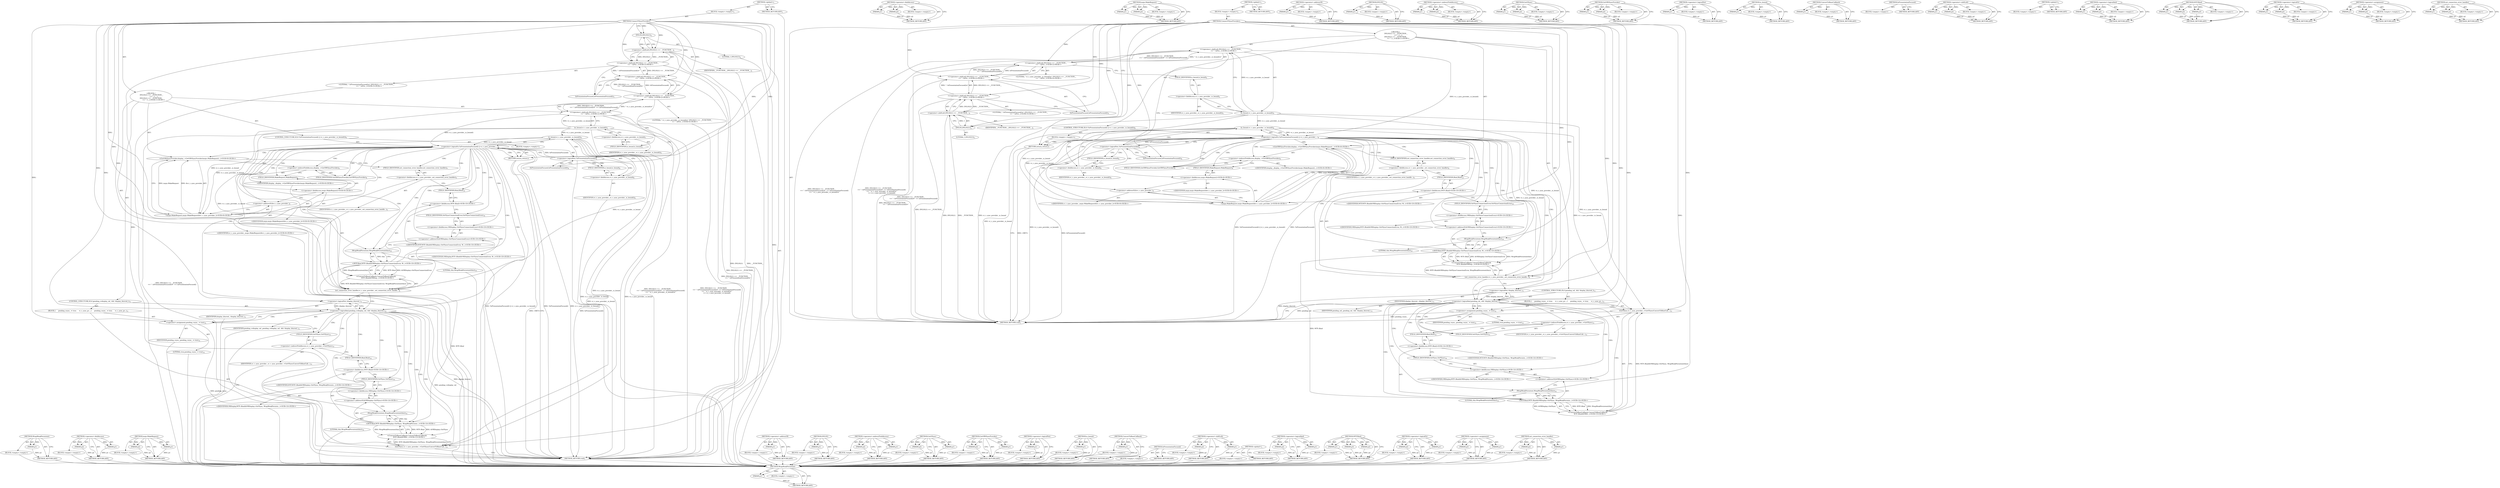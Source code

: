 digraph "set_connection_error_handler" {
vulnerable_173 [label=<(METHOD,WrapWeakPersistent)>];
vulnerable_174 [label=<(PARAM,p1)>];
vulnerable_175 [label=<(BLOCK,&lt;empty&gt;,&lt;empty&gt;)>];
vulnerable_176 [label=<(METHOD_RETURN,ANY)>];
vulnerable_125 [label=<(METHOD,&lt;operator&gt;.fieldAccess)>];
vulnerable_126 [label=<(PARAM,p1)>];
vulnerable_127 [label=<(PARAM,p2)>];
vulnerable_128 [label=<(BLOCK,&lt;empty&gt;,&lt;empty&gt;)>];
vulnerable_129 [label=<(METHOD_RETURN,ANY)>];
vulnerable_149 [label=<(METHOD,mojo.MakeRequest)>];
vulnerable_150 [label=<(PARAM,p1)>];
vulnerable_151 [label=<(PARAM,p2)>];
vulnerable_152 [label=<(BLOCK,&lt;empty&gt;,&lt;empty&gt;)>];
vulnerable_153 [label=<(METHOD_RETURN,ANY)>];
vulnerable_6 [label=<(METHOD,&lt;global&gt;)<SUB>1</SUB>>];
vulnerable_7 [label=<(BLOCK,&lt;empty&gt;,&lt;empty&gt;)<SUB>1</SUB>>];
vulnerable_8 [label=<(METHOD,ConnectVSyncProvider)<SUB>1</SUB>>];
vulnerable_9 [label="<(BLOCK,{
  DVLOG(1) &lt;&lt; __FUNCTION__
           &lt;&lt; &quot;: I...,{
  DVLOG(1) &lt;&lt; __FUNCTION__
           &lt;&lt; &quot;: I...)<SUB>1</SUB>>"];
vulnerable_10 [label="<(&lt;operator&gt;.shiftLeft,DVLOG(1) &lt;&lt; __FUNCTION__
           &lt;&lt; &quot;: IsPre...)<SUB>2</SUB>>"];
vulnerable_11 [label="<(&lt;operator&gt;.shiftLeft,DVLOG(1) &lt;&lt; __FUNCTION__
           &lt;&lt; &quot;: IsPre...)<SUB>2</SUB>>"];
vulnerable_12 [label="<(&lt;operator&gt;.shiftLeft,DVLOG(1) &lt;&lt; __FUNCTION__
           &lt;&lt; &quot;: IsPre...)<SUB>2</SUB>>"];
vulnerable_13 [label="<(&lt;operator&gt;.shiftLeft,DVLOG(1) &lt;&lt; __FUNCTION__
           &lt;&lt; &quot;: IsPre...)<SUB>2</SUB>>"];
vulnerable_14 [label=<(&lt;operator&gt;.shiftLeft,DVLOG(1) &lt;&lt; __FUNCTION__)<SUB>2</SUB>>];
vulnerable_15 [label=<(DVLOG,DVLOG(1))<SUB>2</SUB>>];
vulnerable_16 [label=<(LITERAL,1,DVLOG(1))<SUB>2</SUB>>];
vulnerable_17 [label=<(IDENTIFIER,__FUNCTION__,DVLOG(1) &lt;&lt; __FUNCTION__)<SUB>2</SUB>>];
vulnerable_18 [label="<(LITERAL,&quot;: IsPresentationFocused()=&quot;,DVLOG(1) &lt;&lt; __FUNCTION__
           &lt;&lt; &quot;: IsPre...)<SUB>3</SUB>>"];
vulnerable_19 [label=<(IsPresentationFocused,IsPresentationFocused())<SUB>3</SUB>>];
vulnerable_20 [label="<(LITERAL,&quot; vr_v_sync_provider_.is_bound()=&quot;,DVLOG(1) &lt;&lt; __FUNCTION__
           &lt;&lt; &quot;: IsPre...)<SUB>4</SUB>>"];
vulnerable_21 [label=<(is_bound,vr_v_sync_provider_.is_bound())<SUB>5</SUB>>];
vulnerable_22 [label=<(&lt;operator&gt;.fieldAccess,vr_v_sync_provider_.is_bound)<SUB>5</SUB>>];
vulnerable_23 [label=<(IDENTIFIER,vr_v_sync_provider_,vr_v_sync_provider_.is_bound())<SUB>5</SUB>>];
vulnerable_24 [label=<(FIELD_IDENTIFIER,is_bound,is_bound)<SUB>5</SUB>>];
vulnerable_25 [label=<(CONTROL_STRUCTURE,IF,if (!IsPresentationFocused() || vr_v_sync_provider_.is_bound()))<SUB>6</SUB>>];
vulnerable_26 [label=<(&lt;operator&gt;.logicalOr,!IsPresentationFocused() || vr_v_sync_provider_...)<SUB>6</SUB>>];
vulnerable_27 [label=<(&lt;operator&gt;.logicalNot,!IsPresentationFocused())<SUB>6</SUB>>];
vulnerable_28 [label=<(IsPresentationFocused,IsPresentationFocused())<SUB>6</SUB>>];
vulnerable_29 [label=<(is_bound,vr_v_sync_provider_.is_bound())<SUB>6</SUB>>];
vulnerable_30 [label=<(&lt;operator&gt;.fieldAccess,vr_v_sync_provider_.is_bound)<SUB>6</SUB>>];
vulnerable_31 [label=<(IDENTIFIER,vr_v_sync_provider_,vr_v_sync_provider_.is_bound())<SUB>6</SUB>>];
vulnerable_32 [label=<(FIELD_IDENTIFIER,is_bound,is_bound)<SUB>6</SUB>>];
vulnerable_33 [label=<(BLOCK,&lt;empty&gt;,&lt;empty&gt;)<SUB>7</SUB>>];
vulnerable_34 [label=<(RETURN,return;,return;)<SUB>7</SUB>>];
vulnerable_35 [label="<(GetVRVSyncProvider,display_-&gt;GetVRVSyncProvider(mojo::MakeRequest(...)<SUB>8</SUB>>"];
vulnerable_36 [label=<(&lt;operator&gt;.indirectFieldAccess,display_-&gt;GetVRVSyncProvider)<SUB>8</SUB>>];
vulnerable_37 [label="<(IDENTIFIER,display_,display_-&gt;GetVRVSyncProvider(mojo::MakeRequest(...)<SUB>8</SUB>>"];
vulnerable_38 [label=<(FIELD_IDENTIFIER,GetVRVSyncProvider,GetVRVSyncProvider)<SUB>8</SUB>>];
vulnerable_39 [label="<(mojo.MakeRequest,mojo::MakeRequest(&amp;vr_v_sync_provider_))<SUB>8</SUB>>"];
vulnerable_40 [label="<(&lt;operator&gt;.fieldAccess,mojo::MakeRequest)<SUB>8</SUB>>"];
vulnerable_41 [label="<(IDENTIFIER,mojo,mojo::MakeRequest(&amp;vr_v_sync_provider_))<SUB>8</SUB>>"];
vulnerable_42 [label=<(FIELD_IDENTIFIER,MakeRequest,MakeRequest)<SUB>8</SUB>>];
vulnerable_43 [label=<(&lt;operator&gt;.addressOf,&amp;vr_v_sync_provider_)<SUB>8</SUB>>];
vulnerable_44 [label="<(IDENTIFIER,vr_v_sync_provider_,mojo::MakeRequest(&amp;vr_v_sync_provider_))<SUB>8</SUB>>"];
vulnerable_45 [label=<(set_connection_error_handler,vr_v_sync_provider_.set_connection_error_handle...)<SUB>9</SUB>>];
vulnerable_46 [label=<(&lt;operator&gt;.fieldAccess,vr_v_sync_provider_.set_connection_error_handler)<SUB>9</SUB>>];
vulnerable_47 [label=<(IDENTIFIER,vr_v_sync_provider_,vr_v_sync_provider_.set_connection_error_handle...)<SUB>9</SUB>>];
vulnerable_48 [label=<(FIELD_IDENTIFIER,set_connection_error_handler,set_connection_error_handler)<SUB>9</SUB>>];
vulnerable_49 [label="<(ConvertToBaseCallback,ConvertToBaseCallback(
       WTF::Bind(&amp;VRDisp...)<SUB>9</SUB>>"];
vulnerable_50 [label="<(WTF.Bind,WTF::Bind(&amp;VRDisplay::OnVSyncConnectionError, W...)<SUB>10</SUB>>"];
vulnerable_51 [label="<(&lt;operator&gt;.fieldAccess,WTF::Bind)<SUB>10</SUB>>"];
vulnerable_52 [label="<(IDENTIFIER,WTF,WTF::Bind(&amp;VRDisplay::OnVSyncConnectionError, W...)<SUB>10</SUB>>"];
vulnerable_53 [label=<(FIELD_IDENTIFIER,Bind,Bind)<SUB>10</SUB>>];
vulnerable_54 [label="<(&lt;operator&gt;.addressOf,&amp;VRDisplay::OnVSyncConnectionError)<SUB>10</SUB>>"];
vulnerable_55 [label="<(&lt;operator&gt;.fieldAccess,VRDisplay::OnVSyncConnectionError)<SUB>10</SUB>>"];
vulnerable_56 [label="<(IDENTIFIER,VRDisplay,WTF::Bind(&amp;VRDisplay::OnVSyncConnectionError, W...)<SUB>10</SUB>>"];
vulnerable_57 [label=<(FIELD_IDENTIFIER,OnVSyncConnectionError,OnVSyncConnectionError)<SUB>10</SUB>>];
vulnerable_58 [label=<(WrapWeakPersistent,WrapWeakPersistent(this))<SUB>10</SUB>>];
vulnerable_59 [label=<(LITERAL,this,WrapWeakPersistent(this))<SUB>10</SUB>>];
vulnerable_60 [label=<(CONTROL_STRUCTURE,IF,if (pending_raf_ &amp;&amp; !display_blurred_))<SUB>11</SUB>>];
vulnerable_61 [label=<(&lt;operator&gt;.logicalAnd,pending_raf_ &amp;&amp; !display_blurred_)<SUB>11</SUB>>];
vulnerable_62 [label=<(IDENTIFIER,pending_raf_,pending_raf_ &amp;&amp; !display_blurred_)<SUB>11</SUB>>];
vulnerable_63 [label=<(&lt;operator&gt;.logicalNot,!display_blurred_)<SUB>11</SUB>>];
vulnerable_64 [label=<(IDENTIFIER,display_blurred_,!display_blurred_)<SUB>11</SUB>>];
vulnerable_65 [label=<(BLOCK,{
     pending_vsync_ = true;
     vr_v_sync_pr...,{
     pending_vsync_ = true;
     vr_v_sync_pr...)<SUB>11</SUB>>];
vulnerable_66 [label=<(&lt;operator&gt;.assignment,pending_vsync_ = true)<SUB>12</SUB>>];
vulnerable_67 [label=<(IDENTIFIER,pending_vsync_,pending_vsync_ = true)<SUB>12</SUB>>];
vulnerable_68 [label=<(LITERAL,true,pending_vsync_ = true)<SUB>12</SUB>>];
vulnerable_69 [label=<(GetVSync,vr_v_sync_provider_-&gt;GetVSync(ConvertToBaseCall...)<SUB>13</SUB>>];
vulnerable_70 [label=<(&lt;operator&gt;.indirectFieldAccess,vr_v_sync_provider_-&gt;GetVSync)<SUB>13</SUB>>];
vulnerable_71 [label=<(IDENTIFIER,vr_v_sync_provider_,vr_v_sync_provider_-&gt;GetVSync(ConvertToBaseCall...)<SUB>13</SUB>>];
vulnerable_72 [label=<(FIELD_IDENTIFIER,GetVSync,GetVSync)<SUB>13</SUB>>];
vulnerable_73 [label="<(ConvertToBaseCallback,ConvertToBaseCallback(
         WTF::Bind(&amp;VRDi...)<SUB>13</SUB>>"];
vulnerable_74 [label="<(WTF.Bind,WTF::Bind(&amp;VRDisplay::OnVSync, WrapWeakPersiste...)<SUB>14</SUB>>"];
vulnerable_75 [label="<(&lt;operator&gt;.fieldAccess,WTF::Bind)<SUB>14</SUB>>"];
vulnerable_76 [label="<(IDENTIFIER,WTF,WTF::Bind(&amp;VRDisplay::OnVSync, WrapWeakPersiste...)<SUB>14</SUB>>"];
vulnerable_77 [label=<(FIELD_IDENTIFIER,Bind,Bind)<SUB>14</SUB>>];
vulnerable_78 [label="<(&lt;operator&gt;.addressOf,&amp;VRDisplay::OnVSync)<SUB>14</SUB>>"];
vulnerable_79 [label="<(&lt;operator&gt;.fieldAccess,VRDisplay::OnVSync)<SUB>14</SUB>>"];
vulnerable_80 [label="<(IDENTIFIER,VRDisplay,WTF::Bind(&amp;VRDisplay::OnVSync, WrapWeakPersiste...)<SUB>14</SUB>>"];
vulnerable_81 [label=<(FIELD_IDENTIFIER,OnVSync,OnVSync)<SUB>14</SUB>>];
vulnerable_82 [label=<(WrapWeakPersistent,WrapWeakPersistent(this))<SUB>14</SUB>>];
vulnerable_83 [label=<(LITERAL,this,WrapWeakPersistent(this))<SUB>14</SUB>>];
vulnerable_84 [label=<(METHOD_RETURN,void)<SUB>1</SUB>>];
vulnerable_86 [label=<(METHOD_RETURN,ANY)<SUB>1</SUB>>];
vulnerable_154 [label=<(METHOD,&lt;operator&gt;.addressOf)>];
vulnerable_155 [label=<(PARAM,p1)>];
vulnerable_156 [label=<(BLOCK,&lt;empty&gt;,&lt;empty&gt;)>];
vulnerable_157 [label=<(METHOD_RETURN,ANY)>];
vulnerable_114 [label=<(METHOD,DVLOG)>];
vulnerable_115 [label=<(PARAM,p1)>];
vulnerable_116 [label=<(BLOCK,&lt;empty&gt;,&lt;empty&gt;)>];
vulnerable_117 [label=<(METHOD_RETURN,ANY)>];
vulnerable_144 [label=<(METHOD,&lt;operator&gt;.indirectFieldAccess)>];
vulnerable_145 [label=<(PARAM,p1)>];
vulnerable_146 [label=<(PARAM,p2)>];
vulnerable_147 [label=<(BLOCK,&lt;empty&gt;,&lt;empty&gt;)>];
vulnerable_148 [label=<(METHOD_RETURN,ANY)>];
vulnerable_187 [label=<(METHOD,GetVSync)>];
vulnerable_188 [label=<(PARAM,p1)>];
vulnerable_189 [label=<(PARAM,p2)>];
vulnerable_190 [label=<(BLOCK,&lt;empty&gt;,&lt;empty&gt;)>];
vulnerable_191 [label=<(METHOD_RETURN,ANY)>];
vulnerable_139 [label=<(METHOD,GetVRVSyncProvider)>];
vulnerable_140 [label=<(PARAM,p1)>];
vulnerable_141 [label=<(PARAM,p2)>];
vulnerable_142 [label=<(BLOCK,&lt;empty&gt;,&lt;empty&gt;)>];
vulnerable_143 [label=<(METHOD_RETURN,ANY)>];
vulnerable_135 [label=<(METHOD,&lt;operator&gt;.logicalNot)>];
vulnerable_136 [label=<(PARAM,p1)>];
vulnerable_137 [label=<(BLOCK,&lt;empty&gt;,&lt;empty&gt;)>];
vulnerable_138 [label=<(METHOD_RETURN,ANY)>];
vulnerable_121 [label=<(METHOD,is_bound)>];
vulnerable_122 [label=<(PARAM,p1)>];
vulnerable_123 [label=<(BLOCK,&lt;empty&gt;,&lt;empty&gt;)>];
vulnerable_124 [label=<(METHOD_RETURN,ANY)>];
vulnerable_163 [label=<(METHOD,ConvertToBaseCallback)>];
vulnerable_164 [label=<(PARAM,p1)>];
vulnerable_165 [label=<(BLOCK,&lt;empty&gt;,&lt;empty&gt;)>];
vulnerable_166 [label=<(METHOD_RETURN,ANY)>];
vulnerable_118 [label=<(METHOD,IsPresentationFocused)>];
vulnerable_119 [label=<(BLOCK,&lt;empty&gt;,&lt;empty&gt;)>];
vulnerable_120 [label=<(METHOD_RETURN,ANY)>];
vulnerable_109 [label=<(METHOD,&lt;operator&gt;.shiftLeft)>];
vulnerable_110 [label=<(PARAM,p1)>];
vulnerable_111 [label=<(PARAM,p2)>];
vulnerable_112 [label=<(BLOCK,&lt;empty&gt;,&lt;empty&gt;)>];
vulnerable_113 [label=<(METHOD_RETURN,ANY)>];
vulnerable_103 [label=<(METHOD,&lt;global&gt;)<SUB>1</SUB>>];
vulnerable_104 [label=<(BLOCK,&lt;empty&gt;,&lt;empty&gt;)>];
vulnerable_105 [label=<(METHOD_RETURN,ANY)>];
vulnerable_177 [label=<(METHOD,&lt;operator&gt;.logicalAnd)>];
vulnerable_178 [label=<(PARAM,p1)>];
vulnerable_179 [label=<(PARAM,p2)>];
vulnerable_180 [label=<(BLOCK,&lt;empty&gt;,&lt;empty&gt;)>];
vulnerable_181 [label=<(METHOD_RETURN,ANY)>];
vulnerable_167 [label=<(METHOD,WTF.Bind)>];
vulnerable_168 [label=<(PARAM,p1)>];
vulnerable_169 [label=<(PARAM,p2)>];
vulnerable_170 [label=<(PARAM,p3)>];
vulnerable_171 [label=<(BLOCK,&lt;empty&gt;,&lt;empty&gt;)>];
vulnerable_172 [label=<(METHOD_RETURN,ANY)>];
vulnerable_130 [label=<(METHOD,&lt;operator&gt;.logicalOr)>];
vulnerable_131 [label=<(PARAM,p1)>];
vulnerable_132 [label=<(PARAM,p2)>];
vulnerable_133 [label=<(BLOCK,&lt;empty&gt;,&lt;empty&gt;)>];
vulnerable_134 [label=<(METHOD_RETURN,ANY)>];
vulnerable_182 [label=<(METHOD,&lt;operator&gt;.assignment)>];
vulnerable_183 [label=<(PARAM,p1)>];
vulnerable_184 [label=<(PARAM,p2)>];
vulnerable_185 [label=<(BLOCK,&lt;empty&gt;,&lt;empty&gt;)>];
vulnerable_186 [label=<(METHOD_RETURN,ANY)>];
vulnerable_158 [label=<(METHOD,set_connection_error_handler)>];
vulnerable_159 [label=<(PARAM,p1)>];
vulnerable_160 [label=<(PARAM,p2)>];
vulnerable_161 [label=<(BLOCK,&lt;empty&gt;,&lt;empty&gt;)>];
vulnerable_162 [label=<(METHOD_RETURN,ANY)>];
fixed_173 [label=<(METHOD,WrapWeakPersistent)>];
fixed_174 [label=<(PARAM,p1)>];
fixed_175 [label=<(BLOCK,&lt;empty&gt;,&lt;empty&gt;)>];
fixed_176 [label=<(METHOD_RETURN,ANY)>];
fixed_125 [label=<(METHOD,&lt;operator&gt;.fieldAccess)>];
fixed_126 [label=<(PARAM,p1)>];
fixed_127 [label=<(PARAM,p2)>];
fixed_128 [label=<(BLOCK,&lt;empty&gt;,&lt;empty&gt;)>];
fixed_129 [label=<(METHOD_RETURN,ANY)>];
fixed_149 [label=<(METHOD,mojo.MakeRequest)>];
fixed_150 [label=<(PARAM,p1)>];
fixed_151 [label=<(PARAM,p2)>];
fixed_152 [label=<(BLOCK,&lt;empty&gt;,&lt;empty&gt;)>];
fixed_153 [label=<(METHOD_RETURN,ANY)>];
fixed_6 [label=<(METHOD,&lt;global&gt;)<SUB>1</SUB>>];
fixed_7 [label=<(BLOCK,&lt;empty&gt;,&lt;empty&gt;)<SUB>1</SUB>>];
fixed_8 [label=<(METHOD,ConnectVSyncProvider)<SUB>1</SUB>>];
fixed_9 [label="<(BLOCK,{
  DVLOG(1) &lt;&lt; __FUNCTION__
           &lt;&lt; &quot;: I...,{
  DVLOG(1) &lt;&lt; __FUNCTION__
           &lt;&lt; &quot;: I...)<SUB>1</SUB>>"];
fixed_10 [label="<(&lt;operator&gt;.shiftLeft,DVLOG(1) &lt;&lt; __FUNCTION__
           &lt;&lt; &quot;: IsPre...)<SUB>2</SUB>>"];
fixed_11 [label="<(&lt;operator&gt;.shiftLeft,DVLOG(1) &lt;&lt; __FUNCTION__
           &lt;&lt; &quot;: IsPre...)<SUB>2</SUB>>"];
fixed_12 [label="<(&lt;operator&gt;.shiftLeft,DVLOG(1) &lt;&lt; __FUNCTION__
           &lt;&lt; &quot;: IsPre...)<SUB>2</SUB>>"];
fixed_13 [label="<(&lt;operator&gt;.shiftLeft,DVLOG(1) &lt;&lt; __FUNCTION__
           &lt;&lt; &quot;: IsPre...)<SUB>2</SUB>>"];
fixed_14 [label=<(&lt;operator&gt;.shiftLeft,DVLOG(1) &lt;&lt; __FUNCTION__)<SUB>2</SUB>>];
fixed_15 [label=<(DVLOG,DVLOG(1))<SUB>2</SUB>>];
fixed_16 [label=<(LITERAL,1,DVLOG(1))<SUB>2</SUB>>];
fixed_17 [label=<(IDENTIFIER,__FUNCTION__,DVLOG(1) &lt;&lt; __FUNCTION__)<SUB>2</SUB>>];
fixed_18 [label="<(LITERAL,&quot;: IsPresentationFocused()=&quot;,DVLOG(1) &lt;&lt; __FUNCTION__
           &lt;&lt; &quot;: IsPre...)<SUB>3</SUB>>"];
fixed_19 [label=<(IsPresentationFocused,IsPresentationFocused())<SUB>3</SUB>>];
fixed_20 [label="<(LITERAL,&quot; vr_v_sync_provider_.is_bound()=&quot;,DVLOG(1) &lt;&lt; __FUNCTION__
           &lt;&lt; &quot;: IsPre...)<SUB>4</SUB>>"];
fixed_21 [label=<(is_bound,vr_v_sync_provider_.is_bound())<SUB>5</SUB>>];
fixed_22 [label=<(&lt;operator&gt;.fieldAccess,vr_v_sync_provider_.is_bound)<SUB>5</SUB>>];
fixed_23 [label=<(IDENTIFIER,vr_v_sync_provider_,vr_v_sync_provider_.is_bound())<SUB>5</SUB>>];
fixed_24 [label=<(FIELD_IDENTIFIER,is_bound,is_bound)<SUB>5</SUB>>];
fixed_25 [label=<(CONTROL_STRUCTURE,IF,if (!IsPresentationFocused() || vr_v_sync_provider_.is_bound()))<SUB>6</SUB>>];
fixed_26 [label=<(&lt;operator&gt;.logicalOr,!IsPresentationFocused() || vr_v_sync_provider_...)<SUB>6</SUB>>];
fixed_27 [label=<(&lt;operator&gt;.logicalNot,!IsPresentationFocused())<SUB>6</SUB>>];
fixed_28 [label=<(IsPresentationFocused,IsPresentationFocused())<SUB>6</SUB>>];
fixed_29 [label=<(is_bound,vr_v_sync_provider_.is_bound())<SUB>6</SUB>>];
fixed_30 [label=<(&lt;operator&gt;.fieldAccess,vr_v_sync_provider_.is_bound)<SUB>6</SUB>>];
fixed_31 [label=<(IDENTIFIER,vr_v_sync_provider_,vr_v_sync_provider_.is_bound())<SUB>6</SUB>>];
fixed_32 [label=<(FIELD_IDENTIFIER,is_bound,is_bound)<SUB>6</SUB>>];
fixed_33 [label=<(BLOCK,&lt;empty&gt;,&lt;empty&gt;)<SUB>7</SUB>>];
fixed_34 [label=<(RETURN,return;,return;)<SUB>7</SUB>>];
fixed_35 [label="<(GetVRVSyncProvider,display_-&gt;GetVRVSyncProvider(mojo::MakeRequest(...)<SUB>8</SUB>>"];
fixed_36 [label=<(&lt;operator&gt;.indirectFieldAccess,display_-&gt;GetVRVSyncProvider)<SUB>8</SUB>>];
fixed_37 [label="<(IDENTIFIER,display_,display_-&gt;GetVRVSyncProvider(mojo::MakeRequest(...)<SUB>8</SUB>>"];
fixed_38 [label=<(FIELD_IDENTIFIER,GetVRVSyncProvider,GetVRVSyncProvider)<SUB>8</SUB>>];
fixed_39 [label="<(mojo.MakeRequest,mojo::MakeRequest(&amp;vr_v_sync_provider_))<SUB>8</SUB>>"];
fixed_40 [label="<(&lt;operator&gt;.fieldAccess,mojo::MakeRequest)<SUB>8</SUB>>"];
fixed_41 [label="<(IDENTIFIER,mojo,mojo::MakeRequest(&amp;vr_v_sync_provider_))<SUB>8</SUB>>"];
fixed_42 [label=<(FIELD_IDENTIFIER,MakeRequest,MakeRequest)<SUB>8</SUB>>];
fixed_43 [label=<(&lt;operator&gt;.addressOf,&amp;vr_v_sync_provider_)<SUB>8</SUB>>];
fixed_44 [label="<(IDENTIFIER,vr_v_sync_provider_,mojo::MakeRequest(&amp;vr_v_sync_provider_))<SUB>8</SUB>>"];
fixed_45 [label=<(set_connection_error_handler,vr_v_sync_provider_.set_connection_error_handle...)<SUB>9</SUB>>];
fixed_46 [label=<(&lt;operator&gt;.fieldAccess,vr_v_sync_provider_.set_connection_error_handler)<SUB>9</SUB>>];
fixed_47 [label=<(IDENTIFIER,vr_v_sync_provider_,vr_v_sync_provider_.set_connection_error_handle...)<SUB>9</SUB>>];
fixed_48 [label=<(FIELD_IDENTIFIER,set_connection_error_handler,set_connection_error_handler)<SUB>9</SUB>>];
fixed_49 [label="<(ConvertToBaseCallback,ConvertToBaseCallback(
       WTF::Bind(&amp;VRDisp...)<SUB>9</SUB>>"];
fixed_50 [label="<(WTF.Bind,WTF::Bind(&amp;VRDisplay::OnVSyncConnectionError, W...)<SUB>10</SUB>>"];
fixed_51 [label="<(&lt;operator&gt;.fieldAccess,WTF::Bind)<SUB>10</SUB>>"];
fixed_52 [label="<(IDENTIFIER,WTF,WTF::Bind(&amp;VRDisplay::OnVSyncConnectionError, W...)<SUB>10</SUB>>"];
fixed_53 [label=<(FIELD_IDENTIFIER,Bind,Bind)<SUB>10</SUB>>];
fixed_54 [label="<(&lt;operator&gt;.addressOf,&amp;VRDisplay::OnVSyncConnectionError)<SUB>10</SUB>>"];
fixed_55 [label="<(&lt;operator&gt;.fieldAccess,VRDisplay::OnVSyncConnectionError)<SUB>10</SUB>>"];
fixed_56 [label="<(IDENTIFIER,VRDisplay,WTF::Bind(&amp;VRDisplay::OnVSyncConnectionError, W...)<SUB>10</SUB>>"];
fixed_57 [label=<(FIELD_IDENTIFIER,OnVSyncConnectionError,OnVSyncConnectionError)<SUB>10</SUB>>];
fixed_58 [label=<(WrapWeakPersistent,WrapWeakPersistent(this))<SUB>10</SUB>>];
fixed_59 [label=<(LITERAL,this,WrapWeakPersistent(this))<SUB>10</SUB>>];
fixed_60 [label=<(CONTROL_STRUCTURE,IF,if (pending_vrdisplay_raf_ &amp;&amp; !display_blurred_))<SUB>11</SUB>>];
fixed_61 [label=<(&lt;operator&gt;.logicalAnd,pending_vrdisplay_raf_ &amp;&amp; !display_blurred_)<SUB>11</SUB>>];
fixed_62 [label=<(IDENTIFIER,pending_vrdisplay_raf_,pending_vrdisplay_raf_ &amp;&amp; !display_blurred_)<SUB>11</SUB>>];
fixed_63 [label=<(&lt;operator&gt;.logicalNot,!display_blurred_)<SUB>11</SUB>>];
fixed_64 [label=<(IDENTIFIER,display_blurred_,!display_blurred_)<SUB>11</SUB>>];
fixed_65 [label=<(BLOCK,{
     pending_vsync_ = true;
     vr_v_sync_pr...,{
     pending_vsync_ = true;
     vr_v_sync_pr...)<SUB>11</SUB>>];
fixed_66 [label=<(&lt;operator&gt;.assignment,pending_vsync_ = true)<SUB>12</SUB>>];
fixed_67 [label=<(IDENTIFIER,pending_vsync_,pending_vsync_ = true)<SUB>12</SUB>>];
fixed_68 [label=<(LITERAL,true,pending_vsync_ = true)<SUB>12</SUB>>];
fixed_69 [label=<(GetVSync,vr_v_sync_provider_-&gt;GetVSync(ConvertToBaseCall...)<SUB>13</SUB>>];
fixed_70 [label=<(&lt;operator&gt;.indirectFieldAccess,vr_v_sync_provider_-&gt;GetVSync)<SUB>13</SUB>>];
fixed_71 [label=<(IDENTIFIER,vr_v_sync_provider_,vr_v_sync_provider_-&gt;GetVSync(ConvertToBaseCall...)<SUB>13</SUB>>];
fixed_72 [label=<(FIELD_IDENTIFIER,GetVSync,GetVSync)<SUB>13</SUB>>];
fixed_73 [label="<(ConvertToBaseCallback,ConvertToBaseCallback(
         WTF::Bind(&amp;VRDi...)<SUB>13</SUB>>"];
fixed_74 [label="<(WTF.Bind,WTF::Bind(&amp;VRDisplay::OnVSync, WrapWeakPersiste...)<SUB>14</SUB>>"];
fixed_75 [label="<(&lt;operator&gt;.fieldAccess,WTF::Bind)<SUB>14</SUB>>"];
fixed_76 [label="<(IDENTIFIER,WTF,WTF::Bind(&amp;VRDisplay::OnVSync, WrapWeakPersiste...)<SUB>14</SUB>>"];
fixed_77 [label=<(FIELD_IDENTIFIER,Bind,Bind)<SUB>14</SUB>>];
fixed_78 [label="<(&lt;operator&gt;.addressOf,&amp;VRDisplay::OnVSync)<SUB>14</SUB>>"];
fixed_79 [label="<(&lt;operator&gt;.fieldAccess,VRDisplay::OnVSync)<SUB>14</SUB>>"];
fixed_80 [label="<(IDENTIFIER,VRDisplay,WTF::Bind(&amp;VRDisplay::OnVSync, WrapWeakPersiste...)<SUB>14</SUB>>"];
fixed_81 [label=<(FIELD_IDENTIFIER,OnVSync,OnVSync)<SUB>14</SUB>>];
fixed_82 [label=<(WrapWeakPersistent,WrapWeakPersistent(this))<SUB>14</SUB>>];
fixed_83 [label=<(LITERAL,this,WrapWeakPersistent(this))<SUB>14</SUB>>];
fixed_84 [label=<(METHOD_RETURN,void)<SUB>1</SUB>>];
fixed_86 [label=<(METHOD_RETURN,ANY)<SUB>1</SUB>>];
fixed_154 [label=<(METHOD,&lt;operator&gt;.addressOf)>];
fixed_155 [label=<(PARAM,p1)>];
fixed_156 [label=<(BLOCK,&lt;empty&gt;,&lt;empty&gt;)>];
fixed_157 [label=<(METHOD_RETURN,ANY)>];
fixed_114 [label=<(METHOD,DVLOG)>];
fixed_115 [label=<(PARAM,p1)>];
fixed_116 [label=<(BLOCK,&lt;empty&gt;,&lt;empty&gt;)>];
fixed_117 [label=<(METHOD_RETURN,ANY)>];
fixed_144 [label=<(METHOD,&lt;operator&gt;.indirectFieldAccess)>];
fixed_145 [label=<(PARAM,p1)>];
fixed_146 [label=<(PARAM,p2)>];
fixed_147 [label=<(BLOCK,&lt;empty&gt;,&lt;empty&gt;)>];
fixed_148 [label=<(METHOD_RETURN,ANY)>];
fixed_187 [label=<(METHOD,GetVSync)>];
fixed_188 [label=<(PARAM,p1)>];
fixed_189 [label=<(PARAM,p2)>];
fixed_190 [label=<(BLOCK,&lt;empty&gt;,&lt;empty&gt;)>];
fixed_191 [label=<(METHOD_RETURN,ANY)>];
fixed_139 [label=<(METHOD,GetVRVSyncProvider)>];
fixed_140 [label=<(PARAM,p1)>];
fixed_141 [label=<(PARAM,p2)>];
fixed_142 [label=<(BLOCK,&lt;empty&gt;,&lt;empty&gt;)>];
fixed_143 [label=<(METHOD_RETURN,ANY)>];
fixed_135 [label=<(METHOD,&lt;operator&gt;.logicalNot)>];
fixed_136 [label=<(PARAM,p1)>];
fixed_137 [label=<(BLOCK,&lt;empty&gt;,&lt;empty&gt;)>];
fixed_138 [label=<(METHOD_RETURN,ANY)>];
fixed_121 [label=<(METHOD,is_bound)>];
fixed_122 [label=<(PARAM,p1)>];
fixed_123 [label=<(BLOCK,&lt;empty&gt;,&lt;empty&gt;)>];
fixed_124 [label=<(METHOD_RETURN,ANY)>];
fixed_163 [label=<(METHOD,ConvertToBaseCallback)>];
fixed_164 [label=<(PARAM,p1)>];
fixed_165 [label=<(BLOCK,&lt;empty&gt;,&lt;empty&gt;)>];
fixed_166 [label=<(METHOD_RETURN,ANY)>];
fixed_118 [label=<(METHOD,IsPresentationFocused)>];
fixed_119 [label=<(BLOCK,&lt;empty&gt;,&lt;empty&gt;)>];
fixed_120 [label=<(METHOD_RETURN,ANY)>];
fixed_109 [label=<(METHOD,&lt;operator&gt;.shiftLeft)>];
fixed_110 [label=<(PARAM,p1)>];
fixed_111 [label=<(PARAM,p2)>];
fixed_112 [label=<(BLOCK,&lt;empty&gt;,&lt;empty&gt;)>];
fixed_113 [label=<(METHOD_RETURN,ANY)>];
fixed_103 [label=<(METHOD,&lt;global&gt;)<SUB>1</SUB>>];
fixed_104 [label=<(BLOCK,&lt;empty&gt;,&lt;empty&gt;)>];
fixed_105 [label=<(METHOD_RETURN,ANY)>];
fixed_177 [label=<(METHOD,&lt;operator&gt;.logicalAnd)>];
fixed_178 [label=<(PARAM,p1)>];
fixed_179 [label=<(PARAM,p2)>];
fixed_180 [label=<(BLOCK,&lt;empty&gt;,&lt;empty&gt;)>];
fixed_181 [label=<(METHOD_RETURN,ANY)>];
fixed_167 [label=<(METHOD,WTF.Bind)>];
fixed_168 [label=<(PARAM,p1)>];
fixed_169 [label=<(PARAM,p2)>];
fixed_170 [label=<(PARAM,p3)>];
fixed_171 [label=<(BLOCK,&lt;empty&gt;,&lt;empty&gt;)>];
fixed_172 [label=<(METHOD_RETURN,ANY)>];
fixed_130 [label=<(METHOD,&lt;operator&gt;.logicalOr)>];
fixed_131 [label=<(PARAM,p1)>];
fixed_132 [label=<(PARAM,p2)>];
fixed_133 [label=<(BLOCK,&lt;empty&gt;,&lt;empty&gt;)>];
fixed_134 [label=<(METHOD_RETURN,ANY)>];
fixed_182 [label=<(METHOD,&lt;operator&gt;.assignment)>];
fixed_183 [label=<(PARAM,p1)>];
fixed_184 [label=<(PARAM,p2)>];
fixed_185 [label=<(BLOCK,&lt;empty&gt;,&lt;empty&gt;)>];
fixed_186 [label=<(METHOD_RETURN,ANY)>];
fixed_158 [label=<(METHOD,set_connection_error_handler)>];
fixed_159 [label=<(PARAM,p1)>];
fixed_160 [label=<(PARAM,p2)>];
fixed_161 [label=<(BLOCK,&lt;empty&gt;,&lt;empty&gt;)>];
fixed_162 [label=<(METHOD_RETURN,ANY)>];
vulnerable_173 -> vulnerable_174  [key=0, label="AST: "];
vulnerable_173 -> vulnerable_174  [key=1, label="DDG: "];
vulnerable_173 -> vulnerable_175  [key=0, label="AST: "];
vulnerable_173 -> vulnerable_176  [key=0, label="AST: "];
vulnerable_173 -> vulnerable_176  [key=1, label="CFG: "];
vulnerable_174 -> vulnerable_176  [key=0, label="DDG: p1"];
vulnerable_125 -> vulnerable_126  [key=0, label="AST: "];
vulnerable_125 -> vulnerable_126  [key=1, label="DDG: "];
vulnerable_125 -> vulnerable_128  [key=0, label="AST: "];
vulnerable_125 -> vulnerable_127  [key=0, label="AST: "];
vulnerable_125 -> vulnerable_127  [key=1, label="DDG: "];
vulnerable_125 -> vulnerable_129  [key=0, label="AST: "];
vulnerable_125 -> vulnerable_129  [key=1, label="CFG: "];
vulnerable_126 -> vulnerable_129  [key=0, label="DDG: p1"];
vulnerable_127 -> vulnerable_129  [key=0, label="DDG: p2"];
vulnerable_149 -> vulnerable_150  [key=0, label="AST: "];
vulnerable_149 -> vulnerable_150  [key=1, label="DDG: "];
vulnerable_149 -> vulnerable_152  [key=0, label="AST: "];
vulnerable_149 -> vulnerable_151  [key=0, label="AST: "];
vulnerable_149 -> vulnerable_151  [key=1, label="DDG: "];
vulnerable_149 -> vulnerable_153  [key=0, label="AST: "];
vulnerable_149 -> vulnerable_153  [key=1, label="CFG: "];
vulnerable_150 -> vulnerable_153  [key=0, label="DDG: p1"];
vulnerable_151 -> vulnerable_153  [key=0, label="DDG: p2"];
vulnerable_6 -> vulnerable_7  [key=0, label="AST: "];
vulnerable_6 -> vulnerable_86  [key=0, label="AST: "];
vulnerable_6 -> vulnerable_86  [key=1, label="CFG: "];
vulnerable_7 -> vulnerable_8  [key=0, label="AST: "];
vulnerable_8 -> vulnerable_9  [key=0, label="AST: "];
vulnerable_8 -> vulnerable_84  [key=0, label="AST: "];
vulnerable_8 -> vulnerable_15  [key=0, label="CFG: "];
vulnerable_8 -> vulnerable_15  [key=1, label="DDG: "];
vulnerable_8 -> vulnerable_45  [key=0, label="DDG: "];
vulnerable_8 -> vulnerable_11  [key=0, label="DDG: "];
vulnerable_8 -> vulnerable_34  [key=0, label="DDG: "];
vulnerable_8 -> vulnerable_39  [key=0, label="DDG: "];
vulnerable_8 -> vulnerable_61  [key=0, label="DDG: "];
vulnerable_8 -> vulnerable_66  [key=0, label="DDG: "];
vulnerable_8 -> vulnerable_12  [key=0, label="DDG: "];
vulnerable_8 -> vulnerable_27  [key=0, label="DDG: "];
vulnerable_8 -> vulnerable_63  [key=0, label="DDG: "];
vulnerable_8 -> vulnerable_69  [key=0, label="DDG: "];
vulnerable_8 -> vulnerable_13  [key=0, label="DDG: "];
vulnerable_8 -> vulnerable_58  [key=0, label="DDG: "];
vulnerable_8 -> vulnerable_14  [key=0, label="DDG: "];
vulnerable_8 -> vulnerable_82  [key=0, label="DDG: "];
vulnerable_9 -> vulnerable_10  [key=0, label="AST: "];
vulnerable_9 -> vulnerable_25  [key=0, label="AST: "];
vulnerable_9 -> vulnerable_35  [key=0, label="AST: "];
vulnerable_9 -> vulnerable_45  [key=0, label="AST: "];
vulnerable_9 -> vulnerable_60  [key=0, label="AST: "];
vulnerable_10 -> vulnerable_11  [key=0, label="AST: "];
vulnerable_10 -> vulnerable_21  [key=0, label="AST: "];
vulnerable_10 -> vulnerable_28  [key=0, label="CFG: "];
vulnerable_10 -> vulnerable_84  [key=0, label="DDG: DVLOG(1) &lt;&lt; __FUNCTION__
           &lt;&lt; &quot;: IsPresentationFocused()=&quot; &lt;&lt; IsPresentationFocused()
           &lt;&lt; &quot; vr_v_sync_provider_.is_bound()=&quot;"];
vulnerable_10 -> vulnerable_84  [key=1, label="DDG: DVLOG(1) &lt;&lt; __FUNCTION__
           &lt;&lt; &quot;: IsPresentationFocused()=&quot; &lt;&lt; IsPresentationFocused()
           &lt;&lt; &quot; vr_v_sync_provider_.is_bound()=&quot;
           &lt;&lt; vr_v_sync_provider_.is_bound()"];
vulnerable_10 -> vulnerable_26  [key=0, label="DDG: vr_v_sync_provider_.is_bound()"];
vulnerable_11 -> vulnerable_12  [key=0, label="AST: "];
vulnerable_11 -> vulnerable_20  [key=0, label="AST: "];
vulnerable_11 -> vulnerable_24  [key=0, label="CFG: "];
vulnerable_11 -> vulnerable_84  [key=0, label="DDG: DVLOG(1) &lt;&lt; __FUNCTION__
           &lt;&lt; &quot;: IsPresentationFocused()=&quot; &lt;&lt; IsPresentationFocused()"];
vulnerable_11 -> vulnerable_10  [key=0, label="DDG: DVLOG(1) &lt;&lt; __FUNCTION__
           &lt;&lt; &quot;: IsPresentationFocused()=&quot; &lt;&lt; IsPresentationFocused()"];
vulnerable_11 -> vulnerable_10  [key=1, label="DDG: &quot; vr_v_sync_provider_.is_bound()=&quot;"];
vulnerable_12 -> vulnerable_13  [key=0, label="AST: "];
vulnerable_12 -> vulnerable_19  [key=0, label="AST: "];
vulnerable_12 -> vulnerable_11  [key=0, label="CFG: "];
vulnerable_12 -> vulnerable_11  [key=1, label="DDG: DVLOG(1) &lt;&lt; __FUNCTION__
           &lt;&lt; &quot;: IsPresentationFocused()=&quot;"];
vulnerable_12 -> vulnerable_11  [key=2, label="DDG: IsPresentationFocused()"];
vulnerable_12 -> vulnerable_84  [key=0, label="DDG: DVLOG(1) &lt;&lt; __FUNCTION__
           &lt;&lt; &quot;: IsPresentationFocused()=&quot;"];
vulnerable_13 -> vulnerable_14  [key=0, label="AST: "];
vulnerable_13 -> vulnerable_18  [key=0, label="AST: "];
vulnerable_13 -> vulnerable_19  [key=0, label="CFG: "];
vulnerable_13 -> vulnerable_84  [key=0, label="DDG: DVLOG(1) &lt;&lt; __FUNCTION__"];
vulnerable_13 -> vulnerable_12  [key=0, label="DDG: DVLOG(1) &lt;&lt; __FUNCTION__"];
vulnerable_13 -> vulnerable_12  [key=1, label="DDG: &quot;: IsPresentationFocused()=&quot;"];
vulnerable_14 -> vulnerable_15  [key=0, label="AST: "];
vulnerable_14 -> vulnerable_17  [key=0, label="AST: "];
vulnerable_14 -> vulnerable_13  [key=0, label="CFG: "];
vulnerable_14 -> vulnerable_13  [key=1, label="DDG: DVLOG(1)"];
vulnerable_14 -> vulnerable_13  [key=2, label="DDG: __FUNCTION__"];
vulnerable_14 -> vulnerable_84  [key=0, label="DDG: DVLOG(1)"];
vulnerable_14 -> vulnerable_84  [key=1, label="DDG: __FUNCTION__"];
vulnerable_15 -> vulnerable_16  [key=0, label="AST: "];
vulnerable_15 -> vulnerable_14  [key=0, label="CFG: "];
vulnerable_15 -> vulnerable_14  [key=1, label="DDG: 1"];
vulnerable_19 -> vulnerable_12  [key=0, label="CFG: "];
vulnerable_21 -> vulnerable_22  [key=0, label="AST: "];
vulnerable_21 -> vulnerable_10  [key=0, label="CFG: "];
vulnerable_21 -> vulnerable_10  [key=1, label="DDG: vr_v_sync_provider_.is_bound"];
vulnerable_21 -> vulnerable_84  [key=0, label="DDG: vr_v_sync_provider_.is_bound"];
vulnerable_21 -> vulnerable_45  [key=0, label="DDG: vr_v_sync_provider_.is_bound"];
vulnerable_21 -> vulnerable_39  [key=0, label="DDG: vr_v_sync_provider_.is_bound"];
vulnerable_21 -> vulnerable_29  [key=0, label="DDG: vr_v_sync_provider_.is_bound"];
vulnerable_21 -> vulnerable_69  [key=0, label="DDG: vr_v_sync_provider_.is_bound"];
vulnerable_22 -> vulnerable_23  [key=0, label="AST: "];
vulnerable_22 -> vulnerable_24  [key=0, label="AST: "];
vulnerable_22 -> vulnerable_21  [key=0, label="CFG: "];
vulnerable_24 -> vulnerable_22  [key=0, label="CFG: "];
vulnerable_25 -> vulnerable_26  [key=0, label="AST: "];
vulnerable_25 -> vulnerable_33  [key=0, label="AST: "];
vulnerable_26 -> vulnerable_27  [key=0, label="AST: "];
vulnerable_26 -> vulnerable_29  [key=0, label="AST: "];
vulnerable_26 -> vulnerable_34  [key=0, label="CFG: "];
vulnerable_26 -> vulnerable_34  [key=1, label="CDG: "];
vulnerable_26 -> vulnerable_38  [key=0, label="CFG: "];
vulnerable_26 -> vulnerable_38  [key=1, label="CDG: "];
vulnerable_26 -> vulnerable_84  [key=0, label="DDG: !IsPresentationFocused()"];
vulnerable_26 -> vulnerable_84  [key=1, label="DDG: vr_v_sync_provider_.is_bound()"];
vulnerable_26 -> vulnerable_84  [key=2, label="DDG: !IsPresentationFocused() || vr_v_sync_provider_.is_bound()"];
vulnerable_26 -> vulnerable_48  [key=0, label="CDG: "];
vulnerable_26 -> vulnerable_49  [key=0, label="CDG: "];
vulnerable_26 -> vulnerable_42  [key=0, label="CDG: "];
vulnerable_26 -> vulnerable_51  [key=0, label="CDG: "];
vulnerable_26 -> vulnerable_57  [key=0, label="CDG: "];
vulnerable_26 -> vulnerable_46  [key=0, label="CDG: "];
vulnerable_26 -> vulnerable_45  [key=0, label="CDG: "];
vulnerable_26 -> vulnerable_40  [key=0, label="CDG: "];
vulnerable_26 -> vulnerable_50  [key=0, label="CDG: "];
vulnerable_26 -> vulnerable_35  [key=0, label="CDG: "];
vulnerable_26 -> vulnerable_54  [key=0, label="CDG: "];
vulnerable_26 -> vulnerable_43  [key=0, label="CDG: "];
vulnerable_26 -> vulnerable_58  [key=0, label="CDG: "];
vulnerable_26 -> vulnerable_61  [key=0, label="CDG: "];
vulnerable_26 -> vulnerable_36  [key=0, label="CDG: "];
vulnerable_26 -> vulnerable_53  [key=0, label="CDG: "];
vulnerable_26 -> vulnerable_55  [key=0, label="CDG: "];
vulnerable_26 -> vulnerable_39  [key=0, label="CDG: "];
vulnerable_26 -> vulnerable_63  [key=0, label="CDG: "];
vulnerable_27 -> vulnerable_28  [key=0, label="AST: "];
vulnerable_27 -> vulnerable_26  [key=0, label="CFG: "];
vulnerable_27 -> vulnerable_26  [key=1, label="DDG: IsPresentationFocused()"];
vulnerable_27 -> vulnerable_32  [key=0, label="CFG: "];
vulnerable_27 -> vulnerable_32  [key=1, label="CDG: "];
vulnerable_27 -> vulnerable_84  [key=0, label="DDG: IsPresentationFocused()"];
vulnerable_27 -> vulnerable_30  [key=0, label="CDG: "];
vulnerable_27 -> vulnerable_29  [key=0, label="CDG: "];
vulnerable_28 -> vulnerable_27  [key=0, label="CFG: "];
vulnerable_29 -> vulnerable_30  [key=0, label="AST: "];
vulnerable_29 -> vulnerable_26  [key=0, label="CFG: "];
vulnerable_29 -> vulnerable_26  [key=1, label="DDG: vr_v_sync_provider_.is_bound"];
vulnerable_29 -> vulnerable_84  [key=0, label="DDG: vr_v_sync_provider_.is_bound"];
vulnerable_29 -> vulnerable_45  [key=0, label="DDG: vr_v_sync_provider_.is_bound"];
vulnerable_29 -> vulnerable_39  [key=0, label="DDG: vr_v_sync_provider_.is_bound"];
vulnerable_29 -> vulnerable_69  [key=0, label="DDG: vr_v_sync_provider_.is_bound"];
vulnerable_30 -> vulnerable_31  [key=0, label="AST: "];
vulnerable_30 -> vulnerable_32  [key=0, label="AST: "];
vulnerable_30 -> vulnerable_29  [key=0, label="CFG: "];
vulnerable_32 -> vulnerable_30  [key=0, label="CFG: "];
vulnerable_33 -> vulnerable_34  [key=0, label="AST: "];
vulnerable_34 -> vulnerable_84  [key=0, label="CFG: "];
vulnerable_34 -> vulnerable_84  [key=1, label="DDG: &lt;RET&gt;"];
vulnerable_35 -> vulnerable_36  [key=0, label="AST: "];
vulnerable_35 -> vulnerable_39  [key=0, label="AST: "];
vulnerable_35 -> vulnerable_48  [key=0, label="CFG: "];
vulnerable_36 -> vulnerable_37  [key=0, label="AST: "];
vulnerable_36 -> vulnerable_38  [key=0, label="AST: "];
vulnerable_36 -> vulnerable_42  [key=0, label="CFG: "];
vulnerable_38 -> vulnerable_36  [key=0, label="CFG: "];
vulnerable_39 -> vulnerable_40  [key=0, label="AST: "];
vulnerable_39 -> vulnerable_43  [key=0, label="AST: "];
vulnerable_39 -> vulnerable_35  [key=0, label="CFG: "];
vulnerable_39 -> vulnerable_35  [key=1, label="DDG: mojo::MakeRequest"];
vulnerable_39 -> vulnerable_35  [key=2, label="DDG: &amp;vr_v_sync_provider_"];
vulnerable_40 -> vulnerable_41  [key=0, label="AST: "];
vulnerable_40 -> vulnerable_42  [key=0, label="AST: "];
vulnerable_40 -> vulnerable_43  [key=0, label="CFG: "];
vulnerable_42 -> vulnerable_40  [key=0, label="CFG: "];
vulnerable_43 -> vulnerable_44  [key=0, label="AST: "];
vulnerable_43 -> vulnerable_39  [key=0, label="CFG: "];
vulnerable_45 -> vulnerable_46  [key=0, label="AST: "];
vulnerable_45 -> vulnerable_49  [key=0, label="AST: "];
vulnerable_45 -> vulnerable_61  [key=0, label="CFG: "];
vulnerable_45 -> vulnerable_63  [key=0, label="CFG: "];
vulnerable_46 -> vulnerable_47  [key=0, label="AST: "];
vulnerable_46 -> vulnerable_48  [key=0, label="AST: "];
vulnerable_46 -> vulnerable_53  [key=0, label="CFG: "];
vulnerable_48 -> vulnerable_46  [key=0, label="CFG: "];
vulnerable_49 -> vulnerable_50  [key=0, label="AST: "];
vulnerable_49 -> vulnerable_45  [key=0, label="CFG: "];
vulnerable_49 -> vulnerable_45  [key=1, label="DDG: WTF::Bind(&amp;VRDisplay::OnVSyncConnectionError, WrapWeakPersistent(this))"];
vulnerable_50 -> vulnerable_51  [key=0, label="AST: "];
vulnerable_50 -> vulnerable_54  [key=0, label="AST: "];
vulnerable_50 -> vulnerable_58  [key=0, label="AST: "];
vulnerable_50 -> vulnerable_49  [key=0, label="CFG: "];
vulnerable_50 -> vulnerable_49  [key=1, label="DDG: WTF::Bind"];
vulnerable_50 -> vulnerable_49  [key=2, label="DDG: &amp;VRDisplay::OnVSyncConnectionError"];
vulnerable_50 -> vulnerable_49  [key=3, label="DDG: WrapWeakPersistent(this)"];
vulnerable_50 -> vulnerable_74  [key=0, label="DDG: WTF::Bind"];
vulnerable_51 -> vulnerable_52  [key=0, label="AST: "];
vulnerable_51 -> vulnerable_53  [key=0, label="AST: "];
vulnerable_51 -> vulnerable_57  [key=0, label="CFG: "];
vulnerable_53 -> vulnerable_51  [key=0, label="CFG: "];
vulnerable_54 -> vulnerable_55  [key=0, label="AST: "];
vulnerable_54 -> vulnerable_58  [key=0, label="CFG: "];
vulnerable_55 -> vulnerable_56  [key=0, label="AST: "];
vulnerable_55 -> vulnerable_57  [key=0, label="AST: "];
vulnerable_55 -> vulnerable_54  [key=0, label="CFG: "];
vulnerable_57 -> vulnerable_55  [key=0, label="CFG: "];
vulnerable_58 -> vulnerable_59  [key=0, label="AST: "];
vulnerable_58 -> vulnerable_50  [key=0, label="CFG: "];
vulnerable_58 -> vulnerable_50  [key=1, label="DDG: this"];
vulnerable_60 -> vulnerable_61  [key=0, label="AST: "];
vulnerable_60 -> vulnerable_65  [key=0, label="AST: "];
vulnerable_61 -> vulnerable_62  [key=0, label="AST: "];
vulnerable_61 -> vulnerable_63  [key=0, label="AST: "];
vulnerable_61 -> vulnerable_84  [key=0, label="CFG: "];
vulnerable_61 -> vulnerable_84  [key=1, label="DDG: pending_raf_"];
vulnerable_61 -> vulnerable_66  [key=0, label="CFG: "];
vulnerable_61 -> vulnerable_66  [key=1, label="CDG: "];
vulnerable_61 -> vulnerable_73  [key=0, label="CDG: "];
vulnerable_61 -> vulnerable_77  [key=0, label="CDG: "];
vulnerable_61 -> vulnerable_75  [key=0, label="CDG: "];
vulnerable_61 -> vulnerable_81  [key=0, label="CDG: "];
vulnerable_61 -> vulnerable_72  [key=0, label="CDG: "];
vulnerable_61 -> vulnerable_69  [key=0, label="CDG: "];
vulnerable_61 -> vulnerable_74  [key=0, label="CDG: "];
vulnerable_61 -> vulnerable_82  [key=0, label="CDG: "];
vulnerable_61 -> vulnerable_79  [key=0, label="CDG: "];
vulnerable_61 -> vulnerable_70  [key=0, label="CDG: "];
vulnerable_61 -> vulnerable_78  [key=0, label="CDG: "];
vulnerable_63 -> vulnerable_64  [key=0, label="AST: "];
vulnerable_63 -> vulnerable_61  [key=0, label="CFG: "];
vulnerable_63 -> vulnerable_61  [key=1, label="DDG: display_blurred_"];
vulnerable_63 -> vulnerable_84  [key=0, label="DDG: display_blurred_"];
vulnerable_65 -> vulnerable_66  [key=0, label="AST: "];
vulnerable_65 -> vulnerable_69  [key=0, label="AST: "];
vulnerable_66 -> vulnerable_67  [key=0, label="AST: "];
vulnerable_66 -> vulnerable_68  [key=0, label="AST: "];
vulnerable_66 -> vulnerable_72  [key=0, label="CFG: "];
vulnerable_66 -> vulnerable_84  [key=0, label="DDG: pending_vsync_"];
vulnerable_69 -> vulnerable_70  [key=0, label="AST: "];
vulnerable_69 -> vulnerable_73  [key=0, label="AST: "];
vulnerable_69 -> vulnerable_84  [key=0, label="CFG: "];
vulnerable_70 -> vulnerable_71  [key=0, label="AST: "];
vulnerable_70 -> vulnerable_72  [key=0, label="AST: "];
vulnerable_70 -> vulnerable_77  [key=0, label="CFG: "];
vulnerable_72 -> vulnerable_70  [key=0, label="CFG: "];
vulnerable_73 -> vulnerable_74  [key=0, label="AST: "];
vulnerable_73 -> vulnerable_69  [key=0, label="CFG: "];
vulnerable_73 -> vulnerable_69  [key=1, label="DDG: WTF::Bind(&amp;VRDisplay::OnVSync, WrapWeakPersistent(this))"];
vulnerable_74 -> vulnerable_75  [key=0, label="AST: "];
vulnerable_74 -> vulnerable_78  [key=0, label="AST: "];
vulnerable_74 -> vulnerable_82  [key=0, label="AST: "];
vulnerable_74 -> vulnerable_73  [key=0, label="CFG: "];
vulnerable_74 -> vulnerable_73  [key=1, label="DDG: WTF::Bind"];
vulnerable_74 -> vulnerable_73  [key=2, label="DDG: &amp;VRDisplay::OnVSync"];
vulnerable_74 -> vulnerable_73  [key=3, label="DDG: WrapWeakPersistent(this)"];
vulnerable_75 -> vulnerable_76  [key=0, label="AST: "];
vulnerable_75 -> vulnerable_77  [key=0, label="AST: "];
vulnerable_75 -> vulnerable_81  [key=0, label="CFG: "];
vulnerable_77 -> vulnerable_75  [key=0, label="CFG: "];
vulnerable_78 -> vulnerable_79  [key=0, label="AST: "];
vulnerable_78 -> vulnerable_82  [key=0, label="CFG: "];
vulnerable_79 -> vulnerable_80  [key=0, label="AST: "];
vulnerable_79 -> vulnerable_81  [key=0, label="AST: "];
vulnerable_79 -> vulnerable_78  [key=0, label="CFG: "];
vulnerable_81 -> vulnerable_79  [key=0, label="CFG: "];
vulnerable_82 -> vulnerable_83  [key=0, label="AST: "];
vulnerable_82 -> vulnerable_74  [key=0, label="CFG: "];
vulnerable_82 -> vulnerable_74  [key=1, label="DDG: this"];
vulnerable_154 -> vulnerable_155  [key=0, label="AST: "];
vulnerable_154 -> vulnerable_155  [key=1, label="DDG: "];
vulnerable_154 -> vulnerable_156  [key=0, label="AST: "];
vulnerable_154 -> vulnerable_157  [key=0, label="AST: "];
vulnerable_154 -> vulnerable_157  [key=1, label="CFG: "];
vulnerable_155 -> vulnerable_157  [key=0, label="DDG: p1"];
vulnerable_114 -> vulnerable_115  [key=0, label="AST: "];
vulnerable_114 -> vulnerable_115  [key=1, label="DDG: "];
vulnerable_114 -> vulnerable_116  [key=0, label="AST: "];
vulnerable_114 -> vulnerable_117  [key=0, label="AST: "];
vulnerable_114 -> vulnerable_117  [key=1, label="CFG: "];
vulnerable_115 -> vulnerable_117  [key=0, label="DDG: p1"];
vulnerable_144 -> vulnerable_145  [key=0, label="AST: "];
vulnerable_144 -> vulnerable_145  [key=1, label="DDG: "];
vulnerable_144 -> vulnerable_147  [key=0, label="AST: "];
vulnerable_144 -> vulnerable_146  [key=0, label="AST: "];
vulnerable_144 -> vulnerable_146  [key=1, label="DDG: "];
vulnerable_144 -> vulnerable_148  [key=0, label="AST: "];
vulnerable_144 -> vulnerable_148  [key=1, label="CFG: "];
vulnerable_145 -> vulnerable_148  [key=0, label="DDG: p1"];
vulnerable_146 -> vulnerable_148  [key=0, label="DDG: p2"];
vulnerable_187 -> vulnerable_188  [key=0, label="AST: "];
vulnerable_187 -> vulnerable_188  [key=1, label="DDG: "];
vulnerable_187 -> vulnerable_190  [key=0, label="AST: "];
vulnerable_187 -> vulnerable_189  [key=0, label="AST: "];
vulnerable_187 -> vulnerable_189  [key=1, label="DDG: "];
vulnerable_187 -> vulnerable_191  [key=0, label="AST: "];
vulnerable_187 -> vulnerable_191  [key=1, label="CFG: "];
vulnerable_188 -> vulnerable_191  [key=0, label="DDG: p1"];
vulnerable_189 -> vulnerable_191  [key=0, label="DDG: p2"];
vulnerable_139 -> vulnerable_140  [key=0, label="AST: "];
vulnerable_139 -> vulnerable_140  [key=1, label="DDG: "];
vulnerable_139 -> vulnerable_142  [key=0, label="AST: "];
vulnerable_139 -> vulnerable_141  [key=0, label="AST: "];
vulnerable_139 -> vulnerable_141  [key=1, label="DDG: "];
vulnerable_139 -> vulnerable_143  [key=0, label="AST: "];
vulnerable_139 -> vulnerable_143  [key=1, label="CFG: "];
vulnerable_140 -> vulnerable_143  [key=0, label="DDG: p1"];
vulnerable_141 -> vulnerable_143  [key=0, label="DDG: p2"];
vulnerable_135 -> vulnerable_136  [key=0, label="AST: "];
vulnerable_135 -> vulnerable_136  [key=1, label="DDG: "];
vulnerable_135 -> vulnerable_137  [key=0, label="AST: "];
vulnerable_135 -> vulnerable_138  [key=0, label="AST: "];
vulnerable_135 -> vulnerable_138  [key=1, label="CFG: "];
vulnerable_136 -> vulnerable_138  [key=0, label="DDG: p1"];
vulnerable_121 -> vulnerable_122  [key=0, label="AST: "];
vulnerable_121 -> vulnerable_122  [key=1, label="DDG: "];
vulnerable_121 -> vulnerable_123  [key=0, label="AST: "];
vulnerable_121 -> vulnerable_124  [key=0, label="AST: "];
vulnerable_121 -> vulnerable_124  [key=1, label="CFG: "];
vulnerable_122 -> vulnerable_124  [key=0, label="DDG: p1"];
vulnerable_163 -> vulnerable_164  [key=0, label="AST: "];
vulnerable_163 -> vulnerable_164  [key=1, label="DDG: "];
vulnerable_163 -> vulnerable_165  [key=0, label="AST: "];
vulnerable_163 -> vulnerable_166  [key=0, label="AST: "];
vulnerable_163 -> vulnerable_166  [key=1, label="CFG: "];
vulnerable_164 -> vulnerable_166  [key=0, label="DDG: p1"];
vulnerable_118 -> vulnerable_119  [key=0, label="AST: "];
vulnerable_118 -> vulnerable_120  [key=0, label="AST: "];
vulnerable_118 -> vulnerable_120  [key=1, label="CFG: "];
vulnerable_109 -> vulnerable_110  [key=0, label="AST: "];
vulnerable_109 -> vulnerable_110  [key=1, label="DDG: "];
vulnerable_109 -> vulnerable_112  [key=0, label="AST: "];
vulnerable_109 -> vulnerable_111  [key=0, label="AST: "];
vulnerable_109 -> vulnerable_111  [key=1, label="DDG: "];
vulnerable_109 -> vulnerable_113  [key=0, label="AST: "];
vulnerable_109 -> vulnerable_113  [key=1, label="CFG: "];
vulnerable_110 -> vulnerable_113  [key=0, label="DDG: p1"];
vulnerable_111 -> vulnerable_113  [key=0, label="DDG: p2"];
vulnerable_103 -> vulnerable_104  [key=0, label="AST: "];
vulnerable_103 -> vulnerable_105  [key=0, label="AST: "];
vulnerable_103 -> vulnerable_105  [key=1, label="CFG: "];
vulnerable_177 -> vulnerable_178  [key=0, label="AST: "];
vulnerable_177 -> vulnerable_178  [key=1, label="DDG: "];
vulnerable_177 -> vulnerable_180  [key=0, label="AST: "];
vulnerable_177 -> vulnerable_179  [key=0, label="AST: "];
vulnerable_177 -> vulnerable_179  [key=1, label="DDG: "];
vulnerable_177 -> vulnerable_181  [key=0, label="AST: "];
vulnerable_177 -> vulnerable_181  [key=1, label="CFG: "];
vulnerable_178 -> vulnerable_181  [key=0, label="DDG: p1"];
vulnerable_179 -> vulnerable_181  [key=0, label="DDG: p2"];
vulnerable_167 -> vulnerable_168  [key=0, label="AST: "];
vulnerable_167 -> vulnerable_168  [key=1, label="DDG: "];
vulnerable_167 -> vulnerable_171  [key=0, label="AST: "];
vulnerable_167 -> vulnerable_169  [key=0, label="AST: "];
vulnerable_167 -> vulnerable_169  [key=1, label="DDG: "];
vulnerable_167 -> vulnerable_172  [key=0, label="AST: "];
vulnerable_167 -> vulnerable_172  [key=1, label="CFG: "];
vulnerable_167 -> vulnerable_170  [key=0, label="AST: "];
vulnerable_167 -> vulnerable_170  [key=1, label="DDG: "];
vulnerable_168 -> vulnerable_172  [key=0, label="DDG: p1"];
vulnerable_169 -> vulnerable_172  [key=0, label="DDG: p2"];
vulnerable_170 -> vulnerable_172  [key=0, label="DDG: p3"];
vulnerable_130 -> vulnerable_131  [key=0, label="AST: "];
vulnerable_130 -> vulnerable_131  [key=1, label="DDG: "];
vulnerable_130 -> vulnerable_133  [key=0, label="AST: "];
vulnerable_130 -> vulnerable_132  [key=0, label="AST: "];
vulnerable_130 -> vulnerable_132  [key=1, label="DDG: "];
vulnerable_130 -> vulnerable_134  [key=0, label="AST: "];
vulnerable_130 -> vulnerable_134  [key=1, label="CFG: "];
vulnerable_131 -> vulnerable_134  [key=0, label="DDG: p1"];
vulnerable_132 -> vulnerable_134  [key=0, label="DDG: p2"];
vulnerable_182 -> vulnerable_183  [key=0, label="AST: "];
vulnerable_182 -> vulnerable_183  [key=1, label="DDG: "];
vulnerable_182 -> vulnerable_185  [key=0, label="AST: "];
vulnerable_182 -> vulnerable_184  [key=0, label="AST: "];
vulnerable_182 -> vulnerable_184  [key=1, label="DDG: "];
vulnerable_182 -> vulnerable_186  [key=0, label="AST: "];
vulnerable_182 -> vulnerable_186  [key=1, label="CFG: "];
vulnerable_183 -> vulnerable_186  [key=0, label="DDG: p1"];
vulnerable_184 -> vulnerable_186  [key=0, label="DDG: p2"];
vulnerable_158 -> vulnerable_159  [key=0, label="AST: "];
vulnerable_158 -> vulnerable_159  [key=1, label="DDG: "];
vulnerable_158 -> vulnerable_161  [key=0, label="AST: "];
vulnerable_158 -> vulnerable_160  [key=0, label="AST: "];
vulnerable_158 -> vulnerable_160  [key=1, label="DDG: "];
vulnerable_158 -> vulnerable_162  [key=0, label="AST: "];
vulnerable_158 -> vulnerable_162  [key=1, label="CFG: "];
vulnerable_159 -> vulnerable_162  [key=0, label="DDG: p1"];
vulnerable_160 -> vulnerable_162  [key=0, label="DDG: p2"];
fixed_173 -> fixed_174  [key=0, label="AST: "];
fixed_173 -> fixed_174  [key=1, label="DDG: "];
fixed_173 -> fixed_175  [key=0, label="AST: "];
fixed_173 -> fixed_176  [key=0, label="AST: "];
fixed_173 -> fixed_176  [key=1, label="CFG: "];
fixed_174 -> fixed_176  [key=0, label="DDG: p1"];
fixed_175 -> vulnerable_173  [key=0];
fixed_176 -> vulnerable_173  [key=0];
fixed_125 -> fixed_126  [key=0, label="AST: "];
fixed_125 -> fixed_126  [key=1, label="DDG: "];
fixed_125 -> fixed_128  [key=0, label="AST: "];
fixed_125 -> fixed_127  [key=0, label="AST: "];
fixed_125 -> fixed_127  [key=1, label="DDG: "];
fixed_125 -> fixed_129  [key=0, label="AST: "];
fixed_125 -> fixed_129  [key=1, label="CFG: "];
fixed_126 -> fixed_129  [key=0, label="DDG: p1"];
fixed_127 -> fixed_129  [key=0, label="DDG: p2"];
fixed_128 -> vulnerable_173  [key=0];
fixed_129 -> vulnerable_173  [key=0];
fixed_149 -> fixed_150  [key=0, label="AST: "];
fixed_149 -> fixed_150  [key=1, label="DDG: "];
fixed_149 -> fixed_152  [key=0, label="AST: "];
fixed_149 -> fixed_151  [key=0, label="AST: "];
fixed_149 -> fixed_151  [key=1, label="DDG: "];
fixed_149 -> fixed_153  [key=0, label="AST: "];
fixed_149 -> fixed_153  [key=1, label="CFG: "];
fixed_150 -> fixed_153  [key=0, label="DDG: p1"];
fixed_151 -> fixed_153  [key=0, label="DDG: p2"];
fixed_152 -> vulnerable_173  [key=0];
fixed_153 -> vulnerable_173  [key=0];
fixed_6 -> fixed_7  [key=0, label="AST: "];
fixed_6 -> fixed_86  [key=0, label="AST: "];
fixed_6 -> fixed_86  [key=1, label="CFG: "];
fixed_7 -> fixed_8  [key=0, label="AST: "];
fixed_8 -> fixed_9  [key=0, label="AST: "];
fixed_8 -> fixed_84  [key=0, label="AST: "];
fixed_8 -> fixed_15  [key=0, label="CFG: "];
fixed_8 -> fixed_15  [key=1, label="DDG: "];
fixed_8 -> fixed_45  [key=0, label="DDG: "];
fixed_8 -> fixed_11  [key=0, label="DDG: "];
fixed_8 -> fixed_34  [key=0, label="DDG: "];
fixed_8 -> fixed_39  [key=0, label="DDG: "];
fixed_8 -> fixed_61  [key=0, label="DDG: "];
fixed_8 -> fixed_66  [key=0, label="DDG: "];
fixed_8 -> fixed_12  [key=0, label="DDG: "];
fixed_8 -> fixed_27  [key=0, label="DDG: "];
fixed_8 -> fixed_63  [key=0, label="DDG: "];
fixed_8 -> fixed_69  [key=0, label="DDG: "];
fixed_8 -> fixed_13  [key=0, label="DDG: "];
fixed_8 -> fixed_58  [key=0, label="DDG: "];
fixed_8 -> fixed_14  [key=0, label="DDG: "];
fixed_8 -> fixed_82  [key=0, label="DDG: "];
fixed_9 -> fixed_10  [key=0, label="AST: "];
fixed_9 -> fixed_25  [key=0, label="AST: "];
fixed_9 -> fixed_35  [key=0, label="AST: "];
fixed_9 -> fixed_45  [key=0, label="AST: "];
fixed_9 -> fixed_60  [key=0, label="AST: "];
fixed_10 -> fixed_11  [key=0, label="AST: "];
fixed_10 -> fixed_21  [key=0, label="AST: "];
fixed_10 -> fixed_28  [key=0, label="CFG: "];
fixed_10 -> fixed_84  [key=0, label="DDG: DVLOG(1) &lt;&lt; __FUNCTION__
           &lt;&lt; &quot;: IsPresentationFocused()=&quot; &lt;&lt; IsPresentationFocused()
           &lt;&lt; &quot; vr_v_sync_provider_.is_bound()=&quot;"];
fixed_10 -> fixed_84  [key=1, label="DDG: DVLOG(1) &lt;&lt; __FUNCTION__
           &lt;&lt; &quot;: IsPresentationFocused()=&quot; &lt;&lt; IsPresentationFocused()
           &lt;&lt; &quot; vr_v_sync_provider_.is_bound()=&quot;
           &lt;&lt; vr_v_sync_provider_.is_bound()"];
fixed_10 -> fixed_26  [key=0, label="DDG: vr_v_sync_provider_.is_bound()"];
fixed_11 -> fixed_12  [key=0, label="AST: "];
fixed_11 -> fixed_20  [key=0, label="AST: "];
fixed_11 -> fixed_24  [key=0, label="CFG: "];
fixed_11 -> fixed_84  [key=0, label="DDG: DVLOG(1) &lt;&lt; __FUNCTION__
           &lt;&lt; &quot;: IsPresentationFocused()=&quot; &lt;&lt; IsPresentationFocused()"];
fixed_11 -> fixed_10  [key=0, label="DDG: DVLOG(1) &lt;&lt; __FUNCTION__
           &lt;&lt; &quot;: IsPresentationFocused()=&quot; &lt;&lt; IsPresentationFocused()"];
fixed_11 -> fixed_10  [key=1, label="DDG: &quot; vr_v_sync_provider_.is_bound()=&quot;"];
fixed_12 -> fixed_13  [key=0, label="AST: "];
fixed_12 -> fixed_19  [key=0, label="AST: "];
fixed_12 -> fixed_11  [key=0, label="CFG: "];
fixed_12 -> fixed_11  [key=1, label="DDG: DVLOG(1) &lt;&lt; __FUNCTION__
           &lt;&lt; &quot;: IsPresentationFocused()=&quot;"];
fixed_12 -> fixed_11  [key=2, label="DDG: IsPresentationFocused()"];
fixed_12 -> fixed_84  [key=0, label="DDG: DVLOG(1) &lt;&lt; __FUNCTION__
           &lt;&lt; &quot;: IsPresentationFocused()=&quot;"];
fixed_13 -> fixed_14  [key=0, label="AST: "];
fixed_13 -> fixed_18  [key=0, label="AST: "];
fixed_13 -> fixed_19  [key=0, label="CFG: "];
fixed_13 -> fixed_84  [key=0, label="DDG: DVLOG(1) &lt;&lt; __FUNCTION__"];
fixed_13 -> fixed_12  [key=0, label="DDG: DVLOG(1) &lt;&lt; __FUNCTION__"];
fixed_13 -> fixed_12  [key=1, label="DDG: &quot;: IsPresentationFocused()=&quot;"];
fixed_14 -> fixed_15  [key=0, label="AST: "];
fixed_14 -> fixed_17  [key=0, label="AST: "];
fixed_14 -> fixed_13  [key=0, label="CFG: "];
fixed_14 -> fixed_13  [key=1, label="DDG: DVLOG(1)"];
fixed_14 -> fixed_13  [key=2, label="DDG: __FUNCTION__"];
fixed_14 -> fixed_84  [key=0, label="DDG: DVLOG(1)"];
fixed_14 -> fixed_84  [key=1, label="DDG: __FUNCTION__"];
fixed_15 -> fixed_16  [key=0, label="AST: "];
fixed_15 -> fixed_14  [key=0, label="CFG: "];
fixed_15 -> fixed_14  [key=1, label="DDG: 1"];
fixed_16 -> vulnerable_173  [key=0];
fixed_17 -> vulnerable_173  [key=0];
fixed_18 -> vulnerable_173  [key=0];
fixed_19 -> fixed_12  [key=0, label="CFG: "];
fixed_20 -> vulnerable_173  [key=0];
fixed_21 -> fixed_22  [key=0, label="AST: "];
fixed_21 -> fixed_10  [key=0, label="CFG: "];
fixed_21 -> fixed_10  [key=1, label="DDG: vr_v_sync_provider_.is_bound"];
fixed_21 -> fixed_84  [key=0, label="DDG: vr_v_sync_provider_.is_bound"];
fixed_21 -> fixed_45  [key=0, label="DDG: vr_v_sync_provider_.is_bound"];
fixed_21 -> fixed_39  [key=0, label="DDG: vr_v_sync_provider_.is_bound"];
fixed_21 -> fixed_29  [key=0, label="DDG: vr_v_sync_provider_.is_bound"];
fixed_21 -> fixed_69  [key=0, label="DDG: vr_v_sync_provider_.is_bound"];
fixed_22 -> fixed_23  [key=0, label="AST: "];
fixed_22 -> fixed_24  [key=0, label="AST: "];
fixed_22 -> fixed_21  [key=0, label="CFG: "];
fixed_23 -> vulnerable_173  [key=0];
fixed_24 -> fixed_22  [key=0, label="CFG: "];
fixed_25 -> fixed_26  [key=0, label="AST: "];
fixed_25 -> fixed_33  [key=0, label="AST: "];
fixed_26 -> fixed_27  [key=0, label="AST: "];
fixed_26 -> fixed_29  [key=0, label="AST: "];
fixed_26 -> fixed_34  [key=0, label="CFG: "];
fixed_26 -> fixed_34  [key=1, label="CDG: "];
fixed_26 -> fixed_38  [key=0, label="CFG: "];
fixed_26 -> fixed_38  [key=1, label="CDG: "];
fixed_26 -> fixed_84  [key=0, label="DDG: !IsPresentationFocused()"];
fixed_26 -> fixed_84  [key=1, label="DDG: vr_v_sync_provider_.is_bound()"];
fixed_26 -> fixed_84  [key=2, label="DDG: !IsPresentationFocused() || vr_v_sync_provider_.is_bound()"];
fixed_26 -> fixed_48  [key=0, label="CDG: "];
fixed_26 -> fixed_49  [key=0, label="CDG: "];
fixed_26 -> fixed_42  [key=0, label="CDG: "];
fixed_26 -> fixed_51  [key=0, label="CDG: "];
fixed_26 -> fixed_57  [key=0, label="CDG: "];
fixed_26 -> fixed_46  [key=0, label="CDG: "];
fixed_26 -> fixed_45  [key=0, label="CDG: "];
fixed_26 -> fixed_40  [key=0, label="CDG: "];
fixed_26 -> fixed_50  [key=0, label="CDG: "];
fixed_26 -> fixed_35  [key=0, label="CDG: "];
fixed_26 -> fixed_54  [key=0, label="CDG: "];
fixed_26 -> fixed_43  [key=0, label="CDG: "];
fixed_26 -> fixed_58  [key=0, label="CDG: "];
fixed_26 -> fixed_61  [key=0, label="CDG: "];
fixed_26 -> fixed_36  [key=0, label="CDG: "];
fixed_26 -> fixed_53  [key=0, label="CDG: "];
fixed_26 -> fixed_55  [key=0, label="CDG: "];
fixed_26 -> fixed_39  [key=0, label="CDG: "];
fixed_26 -> fixed_63  [key=0, label="CDG: "];
fixed_27 -> fixed_28  [key=0, label="AST: "];
fixed_27 -> fixed_26  [key=0, label="CFG: "];
fixed_27 -> fixed_26  [key=1, label="DDG: IsPresentationFocused()"];
fixed_27 -> fixed_32  [key=0, label="CFG: "];
fixed_27 -> fixed_32  [key=1, label="CDG: "];
fixed_27 -> fixed_84  [key=0, label="DDG: IsPresentationFocused()"];
fixed_27 -> fixed_30  [key=0, label="CDG: "];
fixed_27 -> fixed_29  [key=0, label="CDG: "];
fixed_28 -> fixed_27  [key=0, label="CFG: "];
fixed_29 -> fixed_30  [key=0, label="AST: "];
fixed_29 -> fixed_26  [key=0, label="CFG: "];
fixed_29 -> fixed_26  [key=1, label="DDG: vr_v_sync_provider_.is_bound"];
fixed_29 -> fixed_84  [key=0, label="DDG: vr_v_sync_provider_.is_bound"];
fixed_29 -> fixed_45  [key=0, label="DDG: vr_v_sync_provider_.is_bound"];
fixed_29 -> fixed_39  [key=0, label="DDG: vr_v_sync_provider_.is_bound"];
fixed_29 -> fixed_69  [key=0, label="DDG: vr_v_sync_provider_.is_bound"];
fixed_30 -> fixed_31  [key=0, label="AST: "];
fixed_30 -> fixed_32  [key=0, label="AST: "];
fixed_30 -> fixed_29  [key=0, label="CFG: "];
fixed_31 -> vulnerable_173  [key=0];
fixed_32 -> fixed_30  [key=0, label="CFG: "];
fixed_33 -> fixed_34  [key=0, label="AST: "];
fixed_34 -> fixed_84  [key=0, label="CFG: "];
fixed_34 -> fixed_84  [key=1, label="DDG: &lt;RET&gt;"];
fixed_35 -> fixed_36  [key=0, label="AST: "];
fixed_35 -> fixed_39  [key=0, label="AST: "];
fixed_35 -> fixed_48  [key=0, label="CFG: "];
fixed_36 -> fixed_37  [key=0, label="AST: "];
fixed_36 -> fixed_38  [key=0, label="AST: "];
fixed_36 -> fixed_42  [key=0, label="CFG: "];
fixed_37 -> vulnerable_173  [key=0];
fixed_38 -> fixed_36  [key=0, label="CFG: "];
fixed_39 -> fixed_40  [key=0, label="AST: "];
fixed_39 -> fixed_43  [key=0, label="AST: "];
fixed_39 -> fixed_35  [key=0, label="CFG: "];
fixed_39 -> fixed_35  [key=1, label="DDG: mojo::MakeRequest"];
fixed_39 -> fixed_35  [key=2, label="DDG: &amp;vr_v_sync_provider_"];
fixed_40 -> fixed_41  [key=0, label="AST: "];
fixed_40 -> fixed_42  [key=0, label="AST: "];
fixed_40 -> fixed_43  [key=0, label="CFG: "];
fixed_41 -> vulnerable_173  [key=0];
fixed_42 -> fixed_40  [key=0, label="CFG: "];
fixed_43 -> fixed_44  [key=0, label="AST: "];
fixed_43 -> fixed_39  [key=0, label="CFG: "];
fixed_44 -> vulnerable_173  [key=0];
fixed_45 -> fixed_46  [key=0, label="AST: "];
fixed_45 -> fixed_49  [key=0, label="AST: "];
fixed_45 -> fixed_61  [key=0, label="CFG: "];
fixed_45 -> fixed_63  [key=0, label="CFG: "];
fixed_46 -> fixed_47  [key=0, label="AST: "];
fixed_46 -> fixed_48  [key=0, label="AST: "];
fixed_46 -> fixed_53  [key=0, label="CFG: "];
fixed_47 -> vulnerable_173  [key=0];
fixed_48 -> fixed_46  [key=0, label="CFG: "];
fixed_49 -> fixed_50  [key=0, label="AST: "];
fixed_49 -> fixed_45  [key=0, label="CFG: "];
fixed_49 -> fixed_45  [key=1, label="DDG: WTF::Bind(&amp;VRDisplay::OnVSyncConnectionError, WrapWeakPersistent(this))"];
fixed_50 -> fixed_51  [key=0, label="AST: "];
fixed_50 -> fixed_54  [key=0, label="AST: "];
fixed_50 -> fixed_58  [key=0, label="AST: "];
fixed_50 -> fixed_49  [key=0, label="CFG: "];
fixed_50 -> fixed_49  [key=1, label="DDG: WTF::Bind"];
fixed_50 -> fixed_49  [key=2, label="DDG: &amp;VRDisplay::OnVSyncConnectionError"];
fixed_50 -> fixed_49  [key=3, label="DDG: WrapWeakPersistent(this)"];
fixed_50 -> fixed_74  [key=0, label="DDG: WTF::Bind"];
fixed_51 -> fixed_52  [key=0, label="AST: "];
fixed_51 -> fixed_53  [key=0, label="AST: "];
fixed_51 -> fixed_57  [key=0, label="CFG: "];
fixed_52 -> vulnerable_173  [key=0];
fixed_53 -> fixed_51  [key=0, label="CFG: "];
fixed_54 -> fixed_55  [key=0, label="AST: "];
fixed_54 -> fixed_58  [key=0, label="CFG: "];
fixed_55 -> fixed_56  [key=0, label="AST: "];
fixed_55 -> fixed_57  [key=0, label="AST: "];
fixed_55 -> fixed_54  [key=0, label="CFG: "];
fixed_56 -> vulnerable_173  [key=0];
fixed_57 -> fixed_55  [key=0, label="CFG: "];
fixed_58 -> fixed_59  [key=0, label="AST: "];
fixed_58 -> fixed_50  [key=0, label="CFG: "];
fixed_58 -> fixed_50  [key=1, label="DDG: this"];
fixed_59 -> vulnerable_173  [key=0];
fixed_60 -> fixed_61  [key=0, label="AST: "];
fixed_60 -> fixed_65  [key=0, label="AST: "];
fixed_61 -> fixed_62  [key=0, label="AST: "];
fixed_61 -> fixed_63  [key=0, label="AST: "];
fixed_61 -> fixed_84  [key=0, label="CFG: "];
fixed_61 -> fixed_84  [key=1, label="DDG: pending_vrdisplay_raf_"];
fixed_61 -> fixed_66  [key=0, label="CFG: "];
fixed_61 -> fixed_66  [key=1, label="CDG: "];
fixed_61 -> fixed_73  [key=0, label="CDG: "];
fixed_61 -> fixed_77  [key=0, label="CDG: "];
fixed_61 -> fixed_75  [key=0, label="CDG: "];
fixed_61 -> fixed_81  [key=0, label="CDG: "];
fixed_61 -> fixed_72  [key=0, label="CDG: "];
fixed_61 -> fixed_69  [key=0, label="CDG: "];
fixed_61 -> fixed_74  [key=0, label="CDG: "];
fixed_61 -> fixed_82  [key=0, label="CDG: "];
fixed_61 -> fixed_79  [key=0, label="CDG: "];
fixed_61 -> fixed_70  [key=0, label="CDG: "];
fixed_61 -> fixed_78  [key=0, label="CDG: "];
fixed_62 -> vulnerable_173  [key=0];
fixed_63 -> fixed_64  [key=0, label="AST: "];
fixed_63 -> fixed_61  [key=0, label="CFG: "];
fixed_63 -> fixed_61  [key=1, label="DDG: display_blurred_"];
fixed_63 -> fixed_84  [key=0, label="DDG: display_blurred_"];
fixed_64 -> vulnerable_173  [key=0];
fixed_65 -> fixed_66  [key=0, label="AST: "];
fixed_65 -> fixed_69  [key=0, label="AST: "];
fixed_66 -> fixed_67  [key=0, label="AST: "];
fixed_66 -> fixed_68  [key=0, label="AST: "];
fixed_66 -> fixed_72  [key=0, label="CFG: "];
fixed_66 -> fixed_84  [key=0, label="DDG: pending_vsync_"];
fixed_67 -> vulnerable_173  [key=0];
fixed_68 -> vulnerable_173  [key=0];
fixed_69 -> fixed_70  [key=0, label="AST: "];
fixed_69 -> fixed_73  [key=0, label="AST: "];
fixed_69 -> fixed_84  [key=0, label="CFG: "];
fixed_70 -> fixed_71  [key=0, label="AST: "];
fixed_70 -> fixed_72  [key=0, label="AST: "];
fixed_70 -> fixed_77  [key=0, label="CFG: "];
fixed_71 -> vulnerable_173  [key=0];
fixed_72 -> fixed_70  [key=0, label="CFG: "];
fixed_73 -> fixed_74  [key=0, label="AST: "];
fixed_73 -> fixed_69  [key=0, label="CFG: "];
fixed_73 -> fixed_69  [key=1, label="DDG: WTF::Bind(&amp;VRDisplay::OnVSync, WrapWeakPersistent(this))"];
fixed_74 -> fixed_75  [key=0, label="AST: "];
fixed_74 -> fixed_78  [key=0, label="AST: "];
fixed_74 -> fixed_82  [key=0, label="AST: "];
fixed_74 -> fixed_73  [key=0, label="CFG: "];
fixed_74 -> fixed_73  [key=1, label="DDG: WTF::Bind"];
fixed_74 -> fixed_73  [key=2, label="DDG: &amp;VRDisplay::OnVSync"];
fixed_74 -> fixed_73  [key=3, label="DDG: WrapWeakPersistent(this)"];
fixed_75 -> fixed_76  [key=0, label="AST: "];
fixed_75 -> fixed_77  [key=0, label="AST: "];
fixed_75 -> fixed_81  [key=0, label="CFG: "];
fixed_76 -> vulnerable_173  [key=0];
fixed_77 -> fixed_75  [key=0, label="CFG: "];
fixed_78 -> fixed_79  [key=0, label="AST: "];
fixed_78 -> fixed_82  [key=0, label="CFG: "];
fixed_79 -> fixed_80  [key=0, label="AST: "];
fixed_79 -> fixed_81  [key=0, label="AST: "];
fixed_79 -> fixed_78  [key=0, label="CFG: "];
fixed_80 -> vulnerable_173  [key=0];
fixed_81 -> fixed_79  [key=0, label="CFG: "];
fixed_82 -> fixed_83  [key=0, label="AST: "];
fixed_82 -> fixed_74  [key=0, label="CFG: "];
fixed_82 -> fixed_74  [key=1, label="DDG: this"];
fixed_83 -> vulnerable_173  [key=0];
fixed_84 -> vulnerable_173  [key=0];
fixed_86 -> vulnerable_173  [key=0];
fixed_154 -> fixed_155  [key=0, label="AST: "];
fixed_154 -> fixed_155  [key=1, label="DDG: "];
fixed_154 -> fixed_156  [key=0, label="AST: "];
fixed_154 -> fixed_157  [key=0, label="AST: "];
fixed_154 -> fixed_157  [key=1, label="CFG: "];
fixed_155 -> fixed_157  [key=0, label="DDG: p1"];
fixed_156 -> vulnerable_173  [key=0];
fixed_157 -> vulnerable_173  [key=0];
fixed_114 -> fixed_115  [key=0, label="AST: "];
fixed_114 -> fixed_115  [key=1, label="DDG: "];
fixed_114 -> fixed_116  [key=0, label="AST: "];
fixed_114 -> fixed_117  [key=0, label="AST: "];
fixed_114 -> fixed_117  [key=1, label="CFG: "];
fixed_115 -> fixed_117  [key=0, label="DDG: p1"];
fixed_116 -> vulnerable_173  [key=0];
fixed_117 -> vulnerable_173  [key=0];
fixed_144 -> fixed_145  [key=0, label="AST: "];
fixed_144 -> fixed_145  [key=1, label="DDG: "];
fixed_144 -> fixed_147  [key=0, label="AST: "];
fixed_144 -> fixed_146  [key=0, label="AST: "];
fixed_144 -> fixed_146  [key=1, label="DDG: "];
fixed_144 -> fixed_148  [key=0, label="AST: "];
fixed_144 -> fixed_148  [key=1, label="CFG: "];
fixed_145 -> fixed_148  [key=0, label="DDG: p1"];
fixed_146 -> fixed_148  [key=0, label="DDG: p2"];
fixed_147 -> vulnerable_173  [key=0];
fixed_148 -> vulnerable_173  [key=0];
fixed_187 -> fixed_188  [key=0, label="AST: "];
fixed_187 -> fixed_188  [key=1, label="DDG: "];
fixed_187 -> fixed_190  [key=0, label="AST: "];
fixed_187 -> fixed_189  [key=0, label="AST: "];
fixed_187 -> fixed_189  [key=1, label="DDG: "];
fixed_187 -> fixed_191  [key=0, label="AST: "];
fixed_187 -> fixed_191  [key=1, label="CFG: "];
fixed_188 -> fixed_191  [key=0, label="DDG: p1"];
fixed_189 -> fixed_191  [key=0, label="DDG: p2"];
fixed_190 -> vulnerable_173  [key=0];
fixed_191 -> vulnerable_173  [key=0];
fixed_139 -> fixed_140  [key=0, label="AST: "];
fixed_139 -> fixed_140  [key=1, label="DDG: "];
fixed_139 -> fixed_142  [key=0, label="AST: "];
fixed_139 -> fixed_141  [key=0, label="AST: "];
fixed_139 -> fixed_141  [key=1, label="DDG: "];
fixed_139 -> fixed_143  [key=0, label="AST: "];
fixed_139 -> fixed_143  [key=1, label="CFG: "];
fixed_140 -> fixed_143  [key=0, label="DDG: p1"];
fixed_141 -> fixed_143  [key=0, label="DDG: p2"];
fixed_142 -> vulnerable_173  [key=0];
fixed_143 -> vulnerable_173  [key=0];
fixed_135 -> fixed_136  [key=0, label="AST: "];
fixed_135 -> fixed_136  [key=1, label="DDG: "];
fixed_135 -> fixed_137  [key=0, label="AST: "];
fixed_135 -> fixed_138  [key=0, label="AST: "];
fixed_135 -> fixed_138  [key=1, label="CFG: "];
fixed_136 -> fixed_138  [key=0, label="DDG: p1"];
fixed_137 -> vulnerable_173  [key=0];
fixed_138 -> vulnerable_173  [key=0];
fixed_121 -> fixed_122  [key=0, label="AST: "];
fixed_121 -> fixed_122  [key=1, label="DDG: "];
fixed_121 -> fixed_123  [key=0, label="AST: "];
fixed_121 -> fixed_124  [key=0, label="AST: "];
fixed_121 -> fixed_124  [key=1, label="CFG: "];
fixed_122 -> fixed_124  [key=0, label="DDG: p1"];
fixed_123 -> vulnerable_173  [key=0];
fixed_124 -> vulnerable_173  [key=0];
fixed_163 -> fixed_164  [key=0, label="AST: "];
fixed_163 -> fixed_164  [key=1, label="DDG: "];
fixed_163 -> fixed_165  [key=0, label="AST: "];
fixed_163 -> fixed_166  [key=0, label="AST: "];
fixed_163 -> fixed_166  [key=1, label="CFG: "];
fixed_164 -> fixed_166  [key=0, label="DDG: p1"];
fixed_165 -> vulnerable_173  [key=0];
fixed_166 -> vulnerable_173  [key=0];
fixed_118 -> fixed_119  [key=0, label="AST: "];
fixed_118 -> fixed_120  [key=0, label="AST: "];
fixed_118 -> fixed_120  [key=1, label="CFG: "];
fixed_119 -> vulnerable_173  [key=0];
fixed_120 -> vulnerable_173  [key=0];
fixed_109 -> fixed_110  [key=0, label="AST: "];
fixed_109 -> fixed_110  [key=1, label="DDG: "];
fixed_109 -> fixed_112  [key=0, label="AST: "];
fixed_109 -> fixed_111  [key=0, label="AST: "];
fixed_109 -> fixed_111  [key=1, label="DDG: "];
fixed_109 -> fixed_113  [key=0, label="AST: "];
fixed_109 -> fixed_113  [key=1, label="CFG: "];
fixed_110 -> fixed_113  [key=0, label="DDG: p1"];
fixed_111 -> fixed_113  [key=0, label="DDG: p2"];
fixed_112 -> vulnerable_173  [key=0];
fixed_113 -> vulnerable_173  [key=0];
fixed_103 -> fixed_104  [key=0, label="AST: "];
fixed_103 -> fixed_105  [key=0, label="AST: "];
fixed_103 -> fixed_105  [key=1, label="CFG: "];
fixed_104 -> vulnerable_173  [key=0];
fixed_105 -> vulnerable_173  [key=0];
fixed_177 -> fixed_178  [key=0, label="AST: "];
fixed_177 -> fixed_178  [key=1, label="DDG: "];
fixed_177 -> fixed_180  [key=0, label="AST: "];
fixed_177 -> fixed_179  [key=0, label="AST: "];
fixed_177 -> fixed_179  [key=1, label="DDG: "];
fixed_177 -> fixed_181  [key=0, label="AST: "];
fixed_177 -> fixed_181  [key=1, label="CFG: "];
fixed_178 -> fixed_181  [key=0, label="DDG: p1"];
fixed_179 -> fixed_181  [key=0, label="DDG: p2"];
fixed_180 -> vulnerable_173  [key=0];
fixed_181 -> vulnerable_173  [key=0];
fixed_167 -> fixed_168  [key=0, label="AST: "];
fixed_167 -> fixed_168  [key=1, label="DDG: "];
fixed_167 -> fixed_171  [key=0, label="AST: "];
fixed_167 -> fixed_169  [key=0, label="AST: "];
fixed_167 -> fixed_169  [key=1, label="DDG: "];
fixed_167 -> fixed_172  [key=0, label="AST: "];
fixed_167 -> fixed_172  [key=1, label="CFG: "];
fixed_167 -> fixed_170  [key=0, label="AST: "];
fixed_167 -> fixed_170  [key=1, label="DDG: "];
fixed_168 -> fixed_172  [key=0, label="DDG: p1"];
fixed_169 -> fixed_172  [key=0, label="DDG: p2"];
fixed_170 -> fixed_172  [key=0, label="DDG: p3"];
fixed_171 -> vulnerable_173  [key=0];
fixed_172 -> vulnerable_173  [key=0];
fixed_130 -> fixed_131  [key=0, label="AST: "];
fixed_130 -> fixed_131  [key=1, label="DDG: "];
fixed_130 -> fixed_133  [key=0, label="AST: "];
fixed_130 -> fixed_132  [key=0, label="AST: "];
fixed_130 -> fixed_132  [key=1, label="DDG: "];
fixed_130 -> fixed_134  [key=0, label="AST: "];
fixed_130 -> fixed_134  [key=1, label="CFG: "];
fixed_131 -> fixed_134  [key=0, label="DDG: p1"];
fixed_132 -> fixed_134  [key=0, label="DDG: p2"];
fixed_133 -> vulnerable_173  [key=0];
fixed_134 -> vulnerable_173  [key=0];
fixed_182 -> fixed_183  [key=0, label="AST: "];
fixed_182 -> fixed_183  [key=1, label="DDG: "];
fixed_182 -> fixed_185  [key=0, label="AST: "];
fixed_182 -> fixed_184  [key=0, label="AST: "];
fixed_182 -> fixed_184  [key=1, label="DDG: "];
fixed_182 -> fixed_186  [key=0, label="AST: "];
fixed_182 -> fixed_186  [key=1, label="CFG: "];
fixed_183 -> fixed_186  [key=0, label="DDG: p1"];
fixed_184 -> fixed_186  [key=0, label="DDG: p2"];
fixed_185 -> vulnerable_173  [key=0];
fixed_186 -> vulnerable_173  [key=0];
fixed_158 -> fixed_159  [key=0, label="AST: "];
fixed_158 -> fixed_159  [key=1, label="DDG: "];
fixed_158 -> fixed_161  [key=0, label="AST: "];
fixed_158 -> fixed_160  [key=0, label="AST: "];
fixed_158 -> fixed_160  [key=1, label="DDG: "];
fixed_158 -> fixed_162  [key=0, label="AST: "];
fixed_158 -> fixed_162  [key=1, label="CFG: "];
fixed_159 -> fixed_162  [key=0, label="DDG: p1"];
fixed_160 -> fixed_162  [key=0, label="DDG: p2"];
fixed_161 -> vulnerable_173  [key=0];
fixed_162 -> vulnerable_173  [key=0];
}
